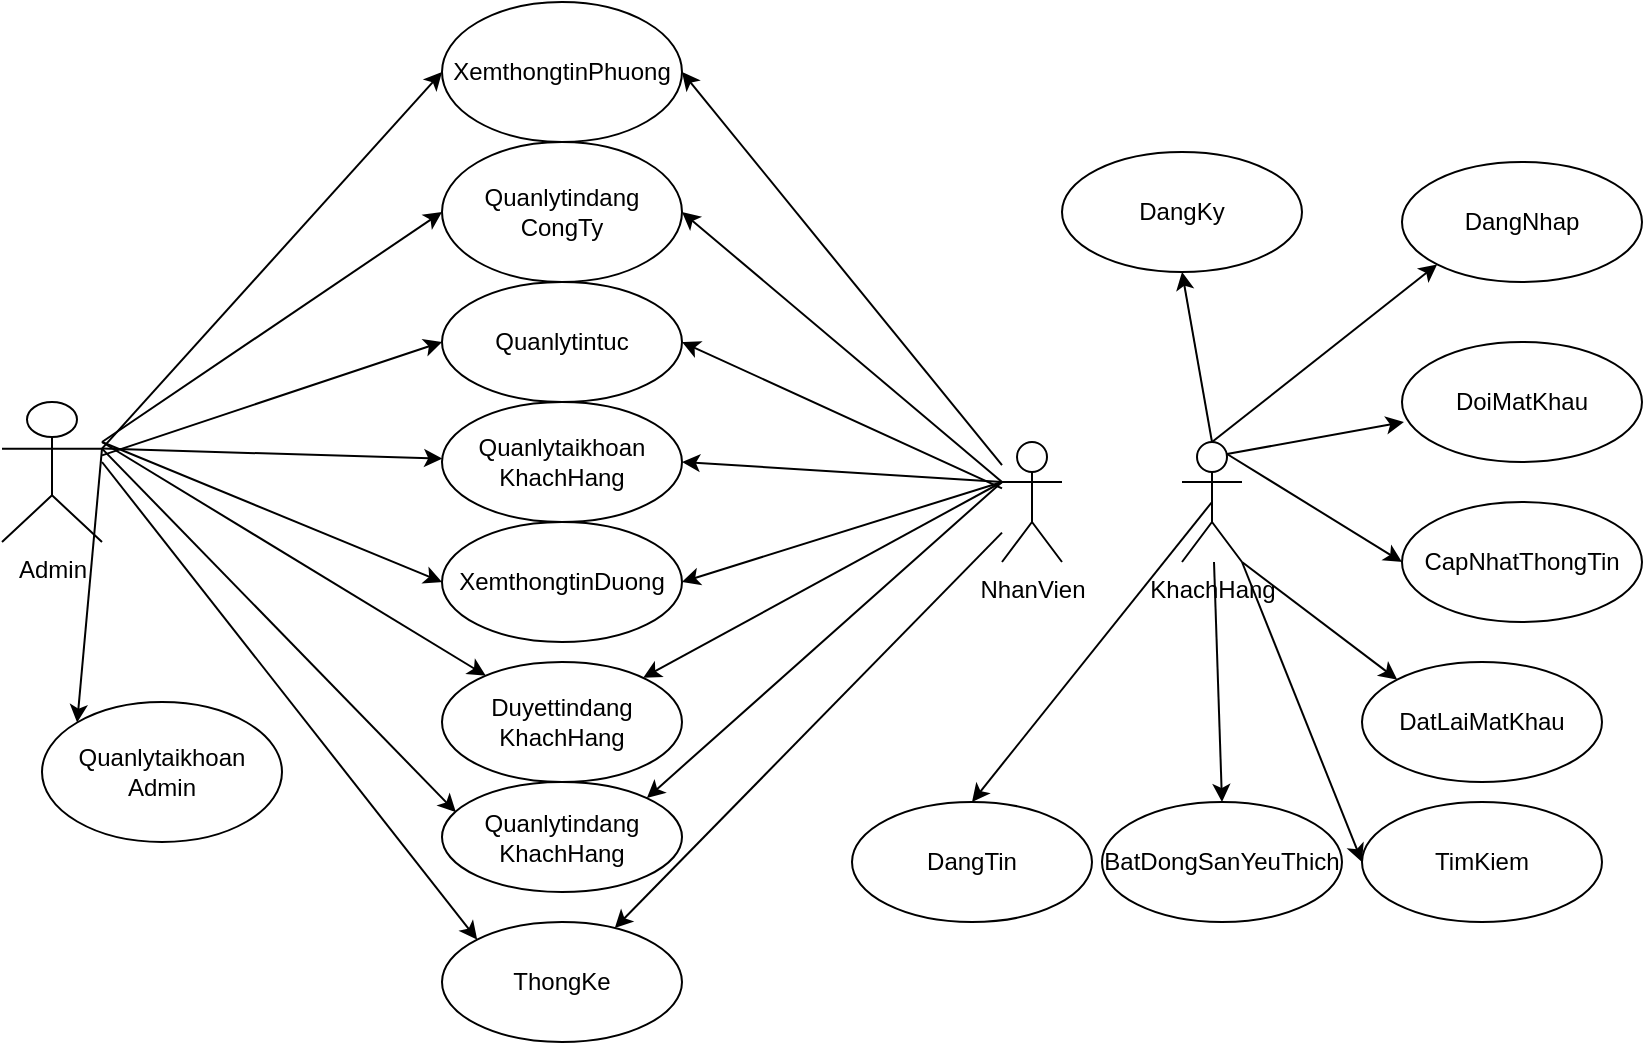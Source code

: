 <mxfile version="13.4.2" type="device" pages="15"><diagram id="dstYRbSLIdsFDXGHAWJA" name="Page-1"><mxGraphModel dx="1108" dy="482" grid="1" gridSize="10" guides="1" tooltips="1" connect="1" arrows="1" fold="1" page="1" pageScale="1" pageWidth="1169" pageHeight="1654" math="0" shadow="0"><root><mxCell id="0"/><mxCell id="1" parent="0"/><mxCell id="c1Q3bVzBIgErQxmysYeo-1" value="Admin" style="shape=umlActor;verticalLabelPosition=bottom;verticalAlign=top;html=1;outlineConnect=0;" parent="1" vertex="1"><mxGeometry x="40" y="250" width="50" height="70" as="geometry"/></mxCell><mxCell id="c1Q3bVzBIgErQxmysYeo-6" value="NhanVien" style="shape=umlActor;verticalLabelPosition=bottom;verticalAlign=top;html=1;outlineConnect=0;" parent="1" vertex="1"><mxGeometry x="540" y="270" width="30" height="60" as="geometry"/></mxCell><mxCell id="c1Q3bVzBIgErQxmysYeo-7" value="XemthongtinPhuong" style="ellipse;whiteSpace=wrap;html=1;" parent="1" vertex="1"><mxGeometry x="260" y="50" width="120" height="70" as="geometry"/></mxCell><mxCell id="c1Q3bVzBIgErQxmysYeo-10" value="XemthongtinDuong" style="ellipse;whiteSpace=wrap;html=1;" parent="1" vertex="1"><mxGeometry x="260" y="310" width="120" height="60" as="geometry"/></mxCell><mxCell id="c1Q3bVzBIgErQxmysYeo-12" value="Quanlytaikhoan&lt;br&gt;Admin" style="ellipse;whiteSpace=wrap;html=1;" parent="1" vertex="1"><mxGeometry x="60" y="400" width="120" height="70" as="geometry"/></mxCell><mxCell id="c1Q3bVzBIgErQxmysYeo-13" value="Quanlytindang&lt;br&gt;CongTy" style="ellipse;whiteSpace=wrap;html=1;" parent="1" vertex="1"><mxGeometry x="260" y="120" width="120" height="70" as="geometry"/></mxCell><mxCell id="c1Q3bVzBIgErQxmysYeo-14" value="Quanlytindang&lt;br&gt;KhachHang" style="ellipse;whiteSpace=wrap;html=1;" parent="1" vertex="1"><mxGeometry x="260" y="440" width="120" height="55" as="geometry"/></mxCell><mxCell id="c1Q3bVzBIgErQxmysYeo-15" value="Quanlytintuc" style="ellipse;whiteSpace=wrap;html=1;" parent="1" vertex="1"><mxGeometry x="260" y="190" width="120" height="60" as="geometry"/></mxCell><mxCell id="c1Q3bVzBIgErQxmysYeo-16" value="ThongKe" style="ellipse;whiteSpace=wrap;html=1;" parent="1" vertex="1"><mxGeometry x="260" y="510" width="120" height="60" as="geometry"/></mxCell><mxCell id="c1Q3bVzBIgErQxmysYeo-17" value="Duyettindang&lt;br&gt;KhachHang" style="ellipse;whiteSpace=wrap;html=1;" parent="1" vertex="1"><mxGeometry x="260" y="380" width="120" height="60" as="geometry"/></mxCell><mxCell id="c1Q3bVzBIgErQxmysYeo-18" value="" style="endArrow=classic;html=1;entryX=0.058;entryY=0.275;entryDx=0;entryDy=0;entryPerimeter=0;exitX=1;exitY=0.333;exitDx=0;exitDy=0;exitPerimeter=0;" parent="1" source="c1Q3bVzBIgErQxmysYeo-1" target="c1Q3bVzBIgErQxmysYeo-14" edge="1"><mxGeometry width="50" height="50" relative="1" as="geometry"><mxPoint x="80" y="320" as="sourcePoint"/><mxPoint x="130" y="270" as="targetPoint"/></mxGeometry></mxCell><mxCell id="c1Q3bVzBIgErQxmysYeo-19" value="" style="endArrow=classic;html=1;exitX=1;exitY=0.333;exitDx=0;exitDy=0;exitPerimeter=0;entryX=0;entryY=0.5;entryDx=0;entryDy=0;" parent="1" source="c1Q3bVzBIgErQxmysYeo-1" target="c1Q3bVzBIgErQxmysYeo-7" edge="1"><mxGeometry width="50" height="50" relative="1" as="geometry"><mxPoint x="130" y="260" as="sourcePoint"/><mxPoint x="180" y="210" as="targetPoint"/></mxGeometry></mxCell><mxCell id="c1Q3bVzBIgErQxmysYeo-20" value="" style="endArrow=classic;html=1;exitX=1;exitY=0.333;exitDx=0;exitDy=0;exitPerimeter=0;entryX=0;entryY=0;entryDx=0;entryDy=0;" parent="1" source="c1Q3bVzBIgErQxmysYeo-1" target="c1Q3bVzBIgErQxmysYeo-12" edge="1"><mxGeometry width="50" height="50" relative="1" as="geometry"><mxPoint x="120" y="400" as="sourcePoint"/><mxPoint x="170" y="350" as="targetPoint"/></mxGeometry></mxCell><mxCell id="c1Q3bVzBIgErQxmysYeo-21" value="" style="endArrow=classic;html=1;entryX=0;entryY=0.5;entryDx=0;entryDy=0;" parent="1" source="c1Q3bVzBIgErQxmysYeo-1" target="c1Q3bVzBIgErQxmysYeo-15" edge="1"><mxGeometry width="50" height="50" relative="1" as="geometry"><mxPoint x="170" y="260" as="sourcePoint"/><mxPoint x="220" y="210" as="targetPoint"/></mxGeometry></mxCell><mxCell id="c1Q3bVzBIgErQxmysYeo-22" value="" style="endArrow=classic;html=1;entryX=0;entryY=0.5;entryDx=0;entryDy=0;" parent="1" target="c1Q3bVzBIgErQxmysYeo-13" edge="1"><mxGeometry width="50" height="50" relative="1" as="geometry"><mxPoint x="90" y="270" as="sourcePoint"/><mxPoint x="320" y="150" as="targetPoint"/></mxGeometry></mxCell><mxCell id="c1Q3bVzBIgErQxmysYeo-24" value="" style="endArrow=classic;html=1;entryX=0;entryY=0;entryDx=0;entryDy=0;" parent="1" target="c1Q3bVzBIgErQxmysYeo-16" edge="1"><mxGeometry width="50" height="50" relative="1" as="geometry"><mxPoint x="90" y="280" as="sourcePoint"/><mxPoint x="180" y="340" as="targetPoint"/></mxGeometry></mxCell><mxCell id="c1Q3bVzBIgErQxmysYeo-25" value="" style="endArrow=classic;html=1;" parent="1" target="c1Q3bVzBIgErQxmysYeo-17" edge="1"><mxGeometry width="50" height="50" relative="1" as="geometry"><mxPoint x="90" y="270" as="sourcePoint"/><mxPoint x="220" y="340" as="targetPoint"/></mxGeometry></mxCell><mxCell id="c1Q3bVzBIgErQxmysYeo-11" value="Quanlytaikhoan&lt;br&gt;KhachHang" style="ellipse;whiteSpace=wrap;html=1;" parent="1" vertex="1"><mxGeometry x="260" y="250" width="120" height="60" as="geometry"/></mxCell><mxCell id="c1Q3bVzBIgErQxmysYeo-28" value="" style="endArrow=classic;html=1;exitX=1;exitY=0.333;exitDx=0;exitDy=0;exitPerimeter=0;" parent="1" source="c1Q3bVzBIgErQxmysYeo-1" target="c1Q3bVzBIgErQxmysYeo-11" edge="1"><mxGeometry width="50" height="50" relative="1" as="geometry"><mxPoint x="190" y="320" as="sourcePoint"/><mxPoint x="240" y="270" as="targetPoint"/></mxGeometry></mxCell><mxCell id="c1Q3bVzBIgErQxmysYeo-29" value="" style="endArrow=classic;html=1;entryX=0;entryY=0.5;entryDx=0;entryDy=0;" parent="1" target="c1Q3bVzBIgErQxmysYeo-10" edge="1"><mxGeometry width="50" height="50" relative="1" as="geometry"><mxPoint x="90" y="270" as="sourcePoint"/><mxPoint x="280" y="290" as="targetPoint"/></mxGeometry></mxCell><mxCell id="c1Q3bVzBIgErQxmysYeo-30" value="" style="endArrow=classic;html=1;entryX=1;entryY=0.5;entryDx=0;entryDy=0;exitX=0;exitY=0.333;exitDx=0;exitDy=0;exitPerimeter=0;" parent="1" source="c1Q3bVzBIgErQxmysYeo-6" target="c1Q3bVzBIgErQxmysYeo-13" edge="1"><mxGeometry width="50" height="50" relative="1" as="geometry"><mxPoint x="460" y="310" as="sourcePoint"/><mxPoint x="510" y="260" as="targetPoint"/></mxGeometry></mxCell><mxCell id="c1Q3bVzBIgErQxmysYeo-31" value="" style="endArrow=classic;html=1;entryX=1;entryY=0.5;entryDx=0;entryDy=0;" parent="1" source="c1Q3bVzBIgErQxmysYeo-6" target="c1Q3bVzBIgErQxmysYeo-7" edge="1"><mxGeometry width="50" height="50" relative="1" as="geometry"><mxPoint x="480" y="230" as="sourcePoint"/><mxPoint x="530" y="180" as="targetPoint"/></mxGeometry></mxCell><mxCell id="c1Q3bVzBIgErQxmysYeo-32" value="" style="endArrow=classic;html=1;entryX=1;entryY=0.5;entryDx=0;entryDy=0;" parent="1" source="c1Q3bVzBIgErQxmysYeo-6" target="c1Q3bVzBIgErQxmysYeo-15" edge="1"><mxGeometry width="50" height="50" relative="1" as="geometry"><mxPoint x="470" y="420" as="sourcePoint"/><mxPoint x="520" y="370" as="targetPoint"/></mxGeometry></mxCell><mxCell id="c1Q3bVzBIgErQxmysYeo-33" value="" style="endArrow=classic;html=1;entryX=1;entryY=0.5;entryDx=0;entryDy=0;exitX=0;exitY=0.333;exitDx=0;exitDy=0;exitPerimeter=0;" parent="1" source="c1Q3bVzBIgErQxmysYeo-6" target="c1Q3bVzBIgErQxmysYeo-11" edge="1"><mxGeometry width="50" height="50" relative="1" as="geometry"><mxPoint x="460" y="500" as="sourcePoint"/><mxPoint x="510" y="450" as="targetPoint"/></mxGeometry></mxCell><mxCell id="c1Q3bVzBIgErQxmysYeo-34" value="" style="endArrow=classic;html=1;entryX=1;entryY=0.5;entryDx=0;entryDy=0;exitX=0;exitY=0.333;exitDx=0;exitDy=0;exitPerimeter=0;" parent="1" source="c1Q3bVzBIgErQxmysYeo-6" target="c1Q3bVzBIgErQxmysYeo-10" edge="1"><mxGeometry width="50" height="50" relative="1" as="geometry"><mxPoint x="420" y="370" as="sourcePoint"/><mxPoint x="470" y="320" as="targetPoint"/></mxGeometry></mxCell><mxCell id="c1Q3bVzBIgErQxmysYeo-35" value="" style="endArrow=classic;html=1;" parent="1" target="c1Q3bVzBIgErQxmysYeo-17" edge="1"><mxGeometry width="50" height="50" relative="1" as="geometry"><mxPoint x="540" y="290" as="sourcePoint"/><mxPoint x="510" y="370" as="targetPoint"/></mxGeometry></mxCell><mxCell id="c1Q3bVzBIgErQxmysYeo-36" value="" style="endArrow=classic;html=1;entryX=1;entryY=0;entryDx=0;entryDy=0;exitX=0;exitY=0.333;exitDx=0;exitDy=0;exitPerimeter=0;" parent="1" source="c1Q3bVzBIgErQxmysYeo-6" target="c1Q3bVzBIgErQxmysYeo-14" edge="1"><mxGeometry width="50" height="50" relative="1" as="geometry"><mxPoint x="470" y="430" as="sourcePoint"/><mxPoint x="520" y="380" as="targetPoint"/></mxGeometry></mxCell><mxCell id="c1Q3bVzBIgErQxmysYeo-37" value="" style="endArrow=classic;html=1;" parent="1" source="c1Q3bVzBIgErQxmysYeo-6" target="c1Q3bVzBIgErQxmysYeo-16" edge="1"><mxGeometry width="50" height="50" relative="1" as="geometry"><mxPoint x="610" y="510" as="sourcePoint"/><mxPoint x="660" y="460" as="targetPoint"/></mxGeometry></mxCell><mxCell id="c1Q3bVzBIgErQxmysYeo-38" value="KhachHang" style="shape=umlActor;verticalLabelPosition=bottom;verticalAlign=top;html=1;outlineConnect=0;" parent="1" vertex="1"><mxGeometry x="630" y="270" width="30" height="60" as="geometry"/></mxCell><mxCell id="c1Q3bVzBIgErQxmysYeo-39" value="DangKy" style="ellipse;whiteSpace=wrap;html=1;" parent="1" vertex="1"><mxGeometry x="570" y="125" width="120" height="60" as="geometry"/></mxCell><mxCell id="c1Q3bVzBIgErQxmysYeo-40" value="DangNhap" style="ellipse;whiteSpace=wrap;html=1;" parent="1" vertex="1"><mxGeometry x="740" y="130" width="120" height="60" as="geometry"/></mxCell><mxCell id="c1Q3bVzBIgErQxmysYeo-41" value="DatLaiMatKhau" style="ellipse;whiteSpace=wrap;html=1;" parent="1" vertex="1"><mxGeometry x="720" y="380" width="120" height="60" as="geometry"/></mxCell><mxCell id="c1Q3bVzBIgErQxmysYeo-42" value="DoiMatKhau" style="ellipse;whiteSpace=wrap;html=1;" parent="1" vertex="1"><mxGeometry x="740" y="220" width="120" height="60" as="geometry"/></mxCell><mxCell id="c1Q3bVzBIgErQxmysYeo-43" value="CapNhatThongTin" style="ellipse;whiteSpace=wrap;html=1;" parent="1" vertex="1"><mxGeometry x="740" y="300" width="120" height="60" as="geometry"/></mxCell><mxCell id="c1Q3bVzBIgErQxmysYeo-44" value="DangTin" style="ellipse;whiteSpace=wrap;html=1;" parent="1" vertex="1"><mxGeometry x="465" y="450" width="120" height="60" as="geometry"/></mxCell><mxCell id="c1Q3bVzBIgErQxmysYeo-45" value="TimKiem" style="ellipse;whiteSpace=wrap;html=1;" parent="1" vertex="1"><mxGeometry x="720" y="450" width="120" height="60" as="geometry"/></mxCell><mxCell id="c1Q3bVzBIgErQxmysYeo-46" value="BatDongSanYeuThich" style="ellipse;whiteSpace=wrap;html=1;" parent="1" vertex="1"><mxGeometry x="590" y="450" width="120" height="60" as="geometry"/></mxCell><mxCell id="c1Q3bVzBIgErQxmysYeo-47" value="" style="endArrow=classic;html=1;entryX=0.5;entryY=1;entryDx=0;entryDy=0;exitX=0.5;exitY=0;exitDx=0;exitDy=0;exitPerimeter=0;" parent="1" source="c1Q3bVzBIgErQxmysYeo-38" target="c1Q3bVzBIgErQxmysYeo-39" edge="1"><mxGeometry width="50" height="50" relative="1" as="geometry"><mxPoint x="670" y="260" as="sourcePoint"/><mxPoint x="720" y="210" as="targetPoint"/></mxGeometry></mxCell><mxCell id="c1Q3bVzBIgErQxmysYeo-48" value="" style="endArrow=classic;html=1;entryX=0;entryY=1;entryDx=0;entryDy=0;exitX=0.5;exitY=0;exitDx=0;exitDy=0;exitPerimeter=0;" parent="1" source="c1Q3bVzBIgErQxmysYeo-38" target="c1Q3bVzBIgErQxmysYeo-40" edge="1"><mxGeometry width="50" height="50" relative="1" as="geometry"><mxPoint x="690" y="240" as="sourcePoint"/><mxPoint x="740" y="190" as="targetPoint"/></mxGeometry></mxCell><mxCell id="c1Q3bVzBIgErQxmysYeo-49" value="" style="endArrow=classic;html=1;entryX=0.008;entryY=0.667;entryDx=0;entryDy=0;entryPerimeter=0;exitX=0.75;exitY=0.1;exitDx=0;exitDy=0;exitPerimeter=0;" parent="1" source="c1Q3bVzBIgErQxmysYeo-38" target="c1Q3bVzBIgErQxmysYeo-42" edge="1"><mxGeometry width="50" height="50" relative="1" as="geometry"><mxPoint x="690" y="330" as="sourcePoint"/><mxPoint x="740" y="280" as="targetPoint"/></mxGeometry></mxCell><mxCell id="c1Q3bVzBIgErQxmysYeo-50" value="" style="endArrow=classic;html=1;entryX=0;entryY=0.5;entryDx=0;entryDy=0;exitX=0.75;exitY=0.1;exitDx=0;exitDy=0;exitPerimeter=0;" parent="1" source="c1Q3bVzBIgErQxmysYeo-38" target="c1Q3bVzBIgErQxmysYeo-43" edge="1"><mxGeometry width="50" height="50" relative="1" as="geometry"><mxPoint x="690" y="350" as="sourcePoint"/><mxPoint x="740" y="300" as="targetPoint"/></mxGeometry></mxCell><mxCell id="c1Q3bVzBIgErQxmysYeo-51" value="" style="endArrow=classic;html=1;exitX=1;exitY=1;exitDx=0;exitDy=0;exitPerimeter=0;entryX=0;entryY=0;entryDx=0;entryDy=0;" parent="1" source="c1Q3bVzBIgErQxmysYeo-38" target="c1Q3bVzBIgErQxmysYeo-41" edge="1"><mxGeometry width="50" height="50" relative="1" as="geometry"><mxPoint x="680" y="410" as="sourcePoint"/><mxPoint x="730" y="360" as="targetPoint"/></mxGeometry></mxCell><mxCell id="c1Q3bVzBIgErQxmysYeo-52" value="" style="endArrow=classic;html=1;entryX=0;entryY=0.5;entryDx=0;entryDy=0;exitX=1;exitY=1;exitDx=0;exitDy=0;exitPerimeter=0;" parent="1" source="c1Q3bVzBIgErQxmysYeo-38" target="c1Q3bVzBIgErQxmysYeo-45" edge="1"><mxGeometry width="50" height="50" relative="1" as="geometry"><mxPoint x="630" y="440" as="sourcePoint"/><mxPoint x="680" y="390" as="targetPoint"/></mxGeometry></mxCell><mxCell id="c1Q3bVzBIgErQxmysYeo-53" value="" style="endArrow=classic;html=1;entryX=0.5;entryY=0;entryDx=0;entryDy=0;" parent="1" source="c1Q3bVzBIgErQxmysYeo-38" target="c1Q3bVzBIgErQxmysYeo-46" edge="1"><mxGeometry width="50" height="50" relative="1" as="geometry"><mxPoint x="550" y="440" as="sourcePoint"/><mxPoint x="600" y="390" as="targetPoint"/></mxGeometry></mxCell><mxCell id="c1Q3bVzBIgErQxmysYeo-54" value="" style="endArrow=classic;html=1;entryX=0.5;entryY=0;entryDx=0;entryDy=0;exitX=0.5;exitY=0.5;exitDx=0;exitDy=0;exitPerimeter=0;" parent="1" source="c1Q3bVzBIgErQxmysYeo-38" target="c1Q3bVzBIgErQxmysYeo-44" edge="1"><mxGeometry width="50" height="50" relative="1" as="geometry"><mxPoint x="560" y="420" as="sourcePoint"/><mxPoint x="610" y="370" as="targetPoint"/></mxGeometry></mxCell></root></mxGraphModel></diagram><diagram id="16p1q49N7uZTd_p3w6LF" name="timkiemuser"><mxGraphModel dx="1108" dy="482" grid="1" gridSize="10" guides="1" tooltips="1" connect="1" arrows="1" fold="1" page="1" pageScale="1" pageWidth="1169" pageHeight="1654" math="0" shadow="0"><root><mxCell id="EBpUDFesh_oSM84PvK9w-0"/><mxCell id="EBpUDFesh_oSM84PvK9w-1" parent="EBpUDFesh_oSM84PvK9w-0"/><mxCell id="T-j8c_892ktqvpk54CnM-0" value="KhachHang" style="shape=umlActor;verticalLabelPosition=bottom;verticalAlign=top;html=1;outlineConnect=0;" vertex="1" parent="EBpUDFesh_oSM84PvK9w-1"><mxGeometry x="40" y="160" width="30" height="60" as="geometry"/></mxCell><mxCell id="T-j8c_892ktqvpk54CnM-1" value="TimKiem" style="ellipse;whiteSpace=wrap;html=1;" vertex="1" parent="EBpUDFesh_oSM84PvK9w-1"><mxGeometry x="120" y="160" width="120" height="80" as="geometry"/></mxCell><mxCell id="T-j8c_892ktqvpk54CnM-2" value="ChonvaNhap&lt;br&gt;ThongTin&lt;br&gt;Cantim" style="ellipse;whiteSpace=wrap;html=1;" vertex="1" parent="EBpUDFesh_oSM84PvK9w-1"><mxGeometry x="280" y="160" width="120" height="80" as="geometry"/></mxCell><mxCell id="T-j8c_892ktqvpk54CnM-3" value="TimKiem" style="ellipse;whiteSpace=wrap;html=1;" vertex="1" parent="EBpUDFesh_oSM84PvK9w-1"><mxGeometry x="450" y="70" width="120" height="80" as="geometry"/></mxCell><mxCell id="T-j8c_892ktqvpk54CnM-4" value="HuyBo" style="ellipse;whiteSpace=wrap;html=1;" vertex="1" parent="EBpUDFesh_oSM84PvK9w-1"><mxGeometry x="440" y="220" width="120" height="80" as="geometry"/></mxCell><mxCell id="T-j8c_892ktqvpk54CnM-5" value="" style="endArrow=classic;html=1;entryX=0;entryY=0.5;entryDx=0;entryDy=0;" edge="1" parent="EBpUDFesh_oSM84PvK9w-1" source="T-j8c_892ktqvpk54CnM-0" target="T-j8c_892ktqvpk54CnM-1"><mxGeometry width="50" height="50" relative="1" as="geometry"><mxPoint x="70" y="230" as="sourcePoint"/><mxPoint x="120" y="180" as="targetPoint"/></mxGeometry></mxCell><mxCell id="T-j8c_892ktqvpk54CnM-6" value="" style="endArrow=classic;html=1;exitX=1;exitY=0.5;exitDx=0;exitDy=0;entryX=0;entryY=0.5;entryDx=0;entryDy=0;" edge="1" parent="EBpUDFesh_oSM84PvK9w-1" source="T-j8c_892ktqvpk54CnM-1" target="T-j8c_892ktqvpk54CnM-2"><mxGeometry width="50" height="50" relative="1" as="geometry"><mxPoint x="260" y="280" as="sourcePoint"/><mxPoint x="310" y="230" as="targetPoint"/></mxGeometry></mxCell><mxCell id="T-j8c_892ktqvpk54CnM-12" value="" style="endArrow=block;dashed=1;endFill=0;endSize=12;html=1;entryX=1;entryY=0.325;entryDx=0;entryDy=0;entryPerimeter=0;exitX=0.083;exitY=0.788;exitDx=0;exitDy=0;exitPerimeter=0;" edge="1" parent="EBpUDFesh_oSM84PvK9w-1" source="T-j8c_892ktqvpk54CnM-3" target="T-j8c_892ktqvpk54CnM-2"><mxGeometry width="160" relative="1" as="geometry"><mxPoint x="350" y="170" as="sourcePoint"/><mxPoint x="510" y="170" as="targetPoint"/></mxGeometry></mxCell><mxCell id="T-j8c_892ktqvpk54CnM-13" value="" style="endArrow=block;dashed=1;endFill=0;endSize=12;html=1;entryX=0.95;entryY=0.713;entryDx=0;entryDy=0;entryPerimeter=0;exitX=0.05;exitY=0.313;exitDx=0;exitDy=0;exitPerimeter=0;" edge="1" parent="EBpUDFesh_oSM84PvK9w-1" source="T-j8c_892ktqvpk54CnM-4" target="T-j8c_892ktqvpk54CnM-2"><mxGeometry width="160" relative="1" as="geometry"><mxPoint x="320" y="280" as="sourcePoint"/><mxPoint x="480" y="280" as="targetPoint"/></mxGeometry></mxCell><mxCell id="T-j8c_892ktqvpk54CnM-14" value="Extend" style="text;html=1;strokeColor=none;fillColor=none;align=center;verticalAlign=middle;whiteSpace=wrap;rounded=0;" vertex="1" parent="EBpUDFesh_oSM84PvK9w-1"><mxGeometry x="400" y="140" width="40" height="20" as="geometry"/></mxCell><mxCell id="T-j8c_892ktqvpk54CnM-15" value="Extend" style="text;html=1;strokeColor=none;fillColor=none;align=center;verticalAlign=middle;whiteSpace=wrap;rounded=0;" vertex="1" parent="EBpUDFesh_oSM84PvK9w-1"><mxGeometry x="420" y="210" width="40" height="20" as="geometry"/></mxCell></root></mxGraphModel></diagram><diagram id="P1csNMnieR1dO202SjYT" name="doimatkhau"><mxGraphModel dx="1108" dy="482" grid="1" gridSize="10" guides="1" tooltips="1" connect="1" arrows="1" fold="1" page="1" pageScale="1" pageWidth="1169" pageHeight="1654" math="0" shadow="0"><root><mxCell id="eJI8ZIEK2-4ecrni6e3--0"/><mxCell id="eJI8ZIEK2-4ecrni6e3--1" parent="eJI8ZIEK2-4ecrni6e3--0"/><mxCell id="eJI8ZIEK2-4ecrni6e3--2" value="KhachHang" style="shape=umlActor;verticalLabelPosition=bottom;verticalAlign=top;html=1;outlineConnect=0;" vertex="1" parent="eJI8ZIEK2-4ecrni6e3--1"><mxGeometry x="40" y="160" width="30" height="60" as="geometry"/></mxCell><mxCell id="eJI8ZIEK2-4ecrni6e3--3" value="DangNhap" style="ellipse;whiteSpace=wrap;html=1;" vertex="1" parent="eJI8ZIEK2-4ecrni6e3--1"><mxGeometry x="100" y="160" width="120" height="80" as="geometry"/></mxCell><mxCell id="eJI8ZIEK2-4ecrni6e3--4" value="DoiMatKhau" style="ellipse;whiteSpace=wrap;html=1;" vertex="1" parent="eJI8ZIEK2-4ecrni6e3--1"><mxGeometry x="280" y="160" width="120" height="80" as="geometry"/></mxCell><mxCell id="eJI8ZIEK2-4ecrni6e3--5" value="MatKhauCu" style="ellipse;whiteSpace=wrap;html=1;" vertex="1" parent="eJI8ZIEK2-4ecrni6e3--1"><mxGeometry x="490" y="60" width="120" height="80" as="geometry"/></mxCell><mxCell id="eJI8ZIEK2-4ecrni6e3--6" value="MatKhauMoi" style="ellipse;whiteSpace=wrap;html=1;" vertex="1" parent="eJI8ZIEK2-4ecrni6e3--1"><mxGeometry x="480" y="170" width="120" height="80" as="geometry"/></mxCell><mxCell id="eJI8ZIEK2-4ecrni6e3--7" value="" style="endArrow=classic;html=1;entryX=0;entryY=0.5;entryDx=0;entryDy=0;" edge="1" parent="eJI8ZIEK2-4ecrni6e3--1" source="eJI8ZIEK2-4ecrni6e3--2" target="eJI8ZIEK2-4ecrni6e3--3"><mxGeometry width="50" height="50" relative="1" as="geometry"><mxPoint x="70" y="230" as="sourcePoint"/><mxPoint x="120" y="180" as="targetPoint"/></mxGeometry></mxCell><mxCell id="eJI8ZIEK2-4ecrni6e3--8" value="" style="endArrow=classic;html=1;exitX=1;exitY=0.5;exitDx=0;exitDy=0;entryX=0;entryY=0.5;entryDx=0;entryDy=0;" edge="1" parent="eJI8ZIEK2-4ecrni6e3--1" source="eJI8ZIEK2-4ecrni6e3--3" target="eJI8ZIEK2-4ecrni6e3--4"><mxGeometry width="50" height="50" relative="1" as="geometry"><mxPoint x="260" y="280" as="sourcePoint"/><mxPoint x="310" y="230" as="targetPoint"/></mxGeometry></mxCell><mxCell id="YoXdG0vwdIoeU7xaoETW-2" value="XacNhanMatKhauMoi" style="ellipse;whiteSpace=wrap;html=1;" vertex="1" parent="eJI8ZIEK2-4ecrni6e3--1"><mxGeometry x="480" y="270" width="120" height="80" as="geometry"/></mxCell><mxCell id="YoXdG0vwdIoeU7xaoETW-3" value="" style="endArrow=classic;html=1;entryX=0.058;entryY=0.8;entryDx=0;entryDy=0;entryPerimeter=0;" edge="1" parent="eJI8ZIEK2-4ecrni6e3--1" source="eJI8ZIEK2-4ecrni6e3--4" target="eJI8ZIEK2-4ecrni6e3--5"><mxGeometry width="50" height="50" relative="1" as="geometry"><mxPoint x="410" y="200" as="sourcePoint"/><mxPoint x="460" y="150" as="targetPoint"/></mxGeometry></mxCell><mxCell id="YoXdG0vwdIoeU7xaoETW-4" value="" style="endArrow=classic;html=1;exitX=1;exitY=0.5;exitDx=0;exitDy=0;entryX=0;entryY=0.5;entryDx=0;entryDy=0;" edge="1" parent="eJI8ZIEK2-4ecrni6e3--1" source="eJI8ZIEK2-4ecrni6e3--4" target="eJI8ZIEK2-4ecrni6e3--6"><mxGeometry width="50" height="50" relative="1" as="geometry"><mxPoint x="430" y="235" as="sourcePoint"/><mxPoint x="480" y="185" as="targetPoint"/></mxGeometry></mxCell><mxCell id="YoXdG0vwdIoeU7xaoETW-5" value="" style="endArrow=classic;html=1;exitX=1;exitY=1;exitDx=0;exitDy=0;entryX=-0.025;entryY=0.363;entryDx=0;entryDy=0;entryPerimeter=0;" edge="1" parent="eJI8ZIEK2-4ecrni6e3--1" source="eJI8ZIEK2-4ecrni6e3--4" target="YoXdG0vwdIoeU7xaoETW-2"><mxGeometry width="50" height="50" relative="1" as="geometry"><mxPoint x="450" y="290" as="sourcePoint"/><mxPoint x="500" y="240" as="targetPoint"/></mxGeometry></mxCell><mxCell id="YoXdG0vwdIoeU7xaoETW-6" value="include" style="text;html=1;strokeColor=none;fillColor=none;align=center;verticalAlign=middle;whiteSpace=wrap;rounded=0;" vertex="1" parent="eJI8ZIEK2-4ecrni6e3--1"><mxGeometry x="230" y="170" width="40" height="20" as="geometry"/></mxCell><mxCell id="YoXdG0vwdIoeU7xaoETW-7" value="&lt;span style=&quot;color: rgb(0, 0, 0); font-family: helvetica; font-size: 12px; font-style: normal; font-weight: 400; letter-spacing: normal; text-align: center; text-indent: 0px; text-transform: none; word-spacing: 0px; background-color: rgb(248, 249, 250); display: inline; float: none;&quot;&gt;include&lt;/span&gt;" style="text;whiteSpace=wrap;html=1;" vertex="1" parent="eJI8ZIEK2-4ecrni6e3--1"><mxGeometry x="400" y="120" width="60" height="30" as="geometry"/></mxCell><mxCell id="YoXdG0vwdIoeU7xaoETW-8" value="&lt;span style=&quot;color: rgb(0, 0, 0); font-family: helvetica; font-size: 12px; font-style: normal; font-weight: 400; letter-spacing: normal; text-align: center; text-indent: 0px; text-transform: none; word-spacing: 0px; background-color: rgb(248, 249, 250); display: inline; float: none;&quot;&gt;include&lt;/span&gt;" style="text;whiteSpace=wrap;html=1;" vertex="1" parent="eJI8ZIEK2-4ecrni6e3--1"><mxGeometry x="420" y="175" width="60" height="30" as="geometry"/></mxCell><mxCell id="YoXdG0vwdIoeU7xaoETW-9" value="&lt;span style=&quot;color: rgb(0, 0, 0); font-family: helvetica; font-size: 12px; font-style: normal; font-weight: 400; letter-spacing: normal; text-align: center; text-indent: 0px; text-transform: none; word-spacing: 0px; background-color: rgb(248, 249, 250); display: inline; float: none;&quot;&gt;include&lt;/span&gt;" style="text;whiteSpace=wrap;html=1;" vertex="1" parent="eJI8ZIEK2-4ecrni6e3--1"><mxGeometry x="420" y="260" width="60" height="30" as="geometry"/></mxCell></root></mxGraphModel></diagram><diagram id="vBV_AlofUJEEig5LdU9p" name="dangky"><mxGraphModel dx="1108" dy="482" grid="1" gridSize="10" guides="1" tooltips="1" connect="1" arrows="1" fold="1" page="1" pageScale="1" pageWidth="1169" pageHeight="1654" math="0" shadow="0"><root><mxCell id="ol96PhObLETSHskLv-QT-0"/><mxCell id="ol96PhObLETSHskLv-QT-1" parent="ol96PhObLETSHskLv-QT-0"/><mxCell id="ol96PhObLETSHskLv-QT-2" value="KhachHang" style="shape=umlActor;verticalLabelPosition=bottom;verticalAlign=top;html=1;outlineConnect=0;" vertex="1" parent="ol96PhObLETSHskLv-QT-1"><mxGeometry x="40" y="160" width="30" height="60" as="geometry"/></mxCell><mxCell id="ol96PhObLETSHskLv-QT-3" value="DangKyTaiKhoan" style="ellipse;whiteSpace=wrap;html=1;" vertex="1" parent="ol96PhObLETSHskLv-QT-1"><mxGeometry x="120" y="160" width="120" height="80" as="geometry"/></mxCell><mxCell id="ol96PhObLETSHskLv-QT-4" value="NhapThongTin" style="ellipse;whiteSpace=wrap;html=1;" vertex="1" parent="ol96PhObLETSHskLv-QT-1"><mxGeometry x="280" y="160" width="120" height="80" as="geometry"/></mxCell><mxCell id="ol96PhObLETSHskLv-QT-5" value="DangKy" style="ellipse;whiteSpace=wrap;html=1;" vertex="1" parent="ol96PhObLETSHskLv-QT-1"><mxGeometry x="450" y="70" width="120" height="80" as="geometry"/></mxCell><mxCell id="ol96PhObLETSHskLv-QT-6" value="Huy" style="ellipse;whiteSpace=wrap;html=1;" vertex="1" parent="ol96PhObLETSHskLv-QT-1"><mxGeometry x="440" y="220" width="120" height="80" as="geometry"/></mxCell><mxCell id="ol96PhObLETSHskLv-QT-7" value="" style="endArrow=classic;html=1;entryX=0;entryY=0.5;entryDx=0;entryDy=0;" edge="1" parent="ol96PhObLETSHskLv-QT-1" source="ol96PhObLETSHskLv-QT-2" target="ol96PhObLETSHskLv-QT-3"><mxGeometry width="50" height="50" relative="1" as="geometry"><mxPoint x="70" y="230" as="sourcePoint"/><mxPoint x="120" y="180" as="targetPoint"/></mxGeometry></mxCell><mxCell id="ol96PhObLETSHskLv-QT-8" value="" style="endArrow=classic;html=1;exitX=1;exitY=0.5;exitDx=0;exitDy=0;entryX=0;entryY=0.5;entryDx=0;entryDy=0;" edge="1" parent="ol96PhObLETSHskLv-QT-1" source="ol96PhObLETSHskLv-QT-3" target="ol96PhObLETSHskLv-QT-4"><mxGeometry width="50" height="50" relative="1" as="geometry"><mxPoint x="260" y="280" as="sourcePoint"/><mxPoint x="310" y="230" as="targetPoint"/></mxGeometry></mxCell><mxCell id="ol96PhObLETSHskLv-QT-9" value="" style="endArrow=block;dashed=1;endFill=0;endSize=12;html=1;entryX=1;entryY=0.325;entryDx=0;entryDy=0;entryPerimeter=0;exitX=0.083;exitY=0.788;exitDx=0;exitDy=0;exitPerimeter=0;" edge="1" parent="ol96PhObLETSHskLv-QT-1" source="ol96PhObLETSHskLv-QT-5" target="ol96PhObLETSHskLv-QT-4"><mxGeometry width="160" relative="1" as="geometry"><mxPoint x="350" y="170" as="sourcePoint"/><mxPoint x="510" y="170" as="targetPoint"/></mxGeometry></mxCell><mxCell id="ol96PhObLETSHskLv-QT-10" value="" style="endArrow=block;dashed=1;endFill=0;endSize=12;html=1;entryX=0.95;entryY=0.713;entryDx=0;entryDy=0;entryPerimeter=0;exitX=0.05;exitY=0.313;exitDx=0;exitDy=0;exitPerimeter=0;" edge="1" parent="ol96PhObLETSHskLv-QT-1" source="ol96PhObLETSHskLv-QT-6" target="ol96PhObLETSHskLv-QT-4"><mxGeometry width="160" relative="1" as="geometry"><mxPoint x="320" y="280" as="sourcePoint"/><mxPoint x="480" y="280" as="targetPoint"/></mxGeometry></mxCell><mxCell id="ol96PhObLETSHskLv-QT-11" value="Extend" style="text;html=1;strokeColor=none;fillColor=none;align=center;verticalAlign=middle;whiteSpace=wrap;rounded=0;" vertex="1" parent="ol96PhObLETSHskLv-QT-1"><mxGeometry x="400" y="140" width="40" height="20" as="geometry"/></mxCell><mxCell id="ol96PhObLETSHskLv-QT-12" value="Extend" style="text;html=1;strokeColor=none;fillColor=none;align=center;verticalAlign=middle;whiteSpace=wrap;rounded=0;" vertex="1" parent="ol96PhObLETSHskLv-QT-1"><mxGeometry x="420" y="210" width="40" height="20" as="geometry"/></mxCell></root></mxGraphModel></diagram><diagram id="OBIfEfSYiwPTFaa6CvHL" name="capnhatthongtin"><mxGraphModel dx="1108" dy="482" grid="1" gridSize="10" guides="1" tooltips="1" connect="1" arrows="1" fold="1" page="1" pageScale="1" pageWidth="1169" pageHeight="1654" math="0" shadow="0"><root><mxCell id="WJ_h9c43D4A9rbns1GGf-0"/><mxCell id="WJ_h9c43D4A9rbns1GGf-1" parent="WJ_h9c43D4A9rbns1GGf-0"/><mxCell id="WJ_h9c43D4A9rbns1GGf-2" value="KhachHang" style="shape=umlActor;verticalLabelPosition=bottom;verticalAlign=top;html=1;outlineConnect=0;" vertex="1" parent="WJ_h9c43D4A9rbns1GGf-1"><mxGeometry x="40" y="160" width="30" height="60" as="geometry"/></mxCell><mxCell id="WJ_h9c43D4A9rbns1GGf-3" value="Dangnhap" style="ellipse;whiteSpace=wrap;html=1;" vertex="1" parent="WJ_h9c43D4A9rbns1GGf-1"><mxGeometry x="100" y="160" width="120" height="80" as="geometry"/></mxCell><mxCell id="WJ_h9c43D4A9rbns1GGf-4" value="CapNhatThongTin" style="ellipse;whiteSpace=wrap;html=1;" vertex="1" parent="WJ_h9c43D4A9rbns1GGf-1"><mxGeometry x="280" y="160" width="120" height="80" as="geometry"/></mxCell><mxCell id="WJ_h9c43D4A9rbns1GGf-5" value="Ten" style="ellipse;whiteSpace=wrap;html=1;" vertex="1" parent="WJ_h9c43D4A9rbns1GGf-1"><mxGeometry x="450" y="70" width="120" height="80" as="geometry"/></mxCell><mxCell id="WJ_h9c43D4A9rbns1GGf-6" value="SoDienThoai" style="ellipse;whiteSpace=wrap;html=1;" vertex="1" parent="WJ_h9c43D4A9rbns1GGf-1"><mxGeometry x="480" y="160" width="120" height="80" as="geometry"/></mxCell><mxCell id="WJ_h9c43D4A9rbns1GGf-7" value="" style="endArrow=classic;html=1;entryX=0;entryY=0.5;entryDx=0;entryDy=0;" edge="1" parent="WJ_h9c43D4A9rbns1GGf-1" source="WJ_h9c43D4A9rbns1GGf-2" target="WJ_h9c43D4A9rbns1GGf-3"><mxGeometry width="50" height="50" relative="1" as="geometry"><mxPoint x="70" y="230" as="sourcePoint"/><mxPoint x="120" y="180" as="targetPoint"/></mxGeometry></mxCell><mxCell id="WJ_h9c43D4A9rbns1GGf-8" value="" style="endArrow=classic;html=1;exitX=1;exitY=0.5;exitDx=0;exitDy=0;entryX=0;entryY=0.5;entryDx=0;entryDy=0;" edge="1" parent="WJ_h9c43D4A9rbns1GGf-1" source="WJ_h9c43D4A9rbns1GGf-3" target="WJ_h9c43D4A9rbns1GGf-4"><mxGeometry width="50" height="50" relative="1" as="geometry"><mxPoint x="260" y="280" as="sourcePoint"/><mxPoint x="310" y="230" as="targetPoint"/></mxGeometry></mxCell><mxCell id="gYQZpL-rtCeIulBO5bbs-0" value="" style="endArrow=classic;html=1;exitX=1;exitY=0;exitDx=0;exitDy=0;entryX=0;entryY=1;entryDx=0;entryDy=0;" edge="1" parent="WJ_h9c43D4A9rbns1GGf-1" source="WJ_h9c43D4A9rbns1GGf-4" target="WJ_h9c43D4A9rbns1GGf-5"><mxGeometry width="50" height="50" relative="1" as="geometry"><mxPoint x="460" y="200" as="sourcePoint"/><mxPoint x="510" y="150" as="targetPoint"/></mxGeometry></mxCell><mxCell id="gYQZpL-rtCeIulBO5bbs-1" value="" style="endArrow=classic;html=1;exitX=1;exitY=0;exitDx=0;exitDy=0;" edge="1" parent="WJ_h9c43D4A9rbns1GGf-1"><mxGeometry width="50" height="50" relative="1" as="geometry"><mxPoint x="392.426" y="181.716" as="sourcePoint"/><mxPoint x="478" y="200" as="targetPoint"/></mxGeometry></mxCell><mxCell id="gYQZpL-rtCeIulBO5bbs-2" value="Email" style="ellipse;whiteSpace=wrap;html=1;" vertex="1" parent="WJ_h9c43D4A9rbns1GGf-1"><mxGeometry x="480" y="250" width="120" height="80" as="geometry"/></mxCell><mxCell id="gYQZpL-rtCeIulBO5bbs-3" value="" style="endArrow=classic;html=1;exitX=1;exitY=0.5;exitDx=0;exitDy=0;entryX=0;entryY=0.375;entryDx=0;entryDy=0;entryPerimeter=0;" edge="1" parent="WJ_h9c43D4A9rbns1GGf-1" source="WJ_h9c43D4A9rbns1GGf-4" target="gYQZpL-rtCeIulBO5bbs-2"><mxGeometry width="50" height="50" relative="1" as="geometry"><mxPoint x="410" y="290" as="sourcePoint"/><mxPoint x="460" y="240" as="targetPoint"/></mxGeometry></mxCell><mxCell id="gYQZpL-rtCeIulBO5bbs-5" value="iclude" style="text;html=1;strokeColor=none;fillColor=none;align=center;verticalAlign=middle;whiteSpace=wrap;rounded=0;" vertex="1" parent="WJ_h9c43D4A9rbns1GGf-1"><mxGeometry x="230" y="180" width="40" height="20" as="geometry"/></mxCell><mxCell id="gYQZpL-rtCeIulBO5bbs-8" value="iclude" style="text;html=1;strokeColor=none;fillColor=none;align=center;verticalAlign=middle;whiteSpace=wrap;rounded=0;" vertex="1" parent="WJ_h9c43D4A9rbns1GGf-1"><mxGeometry x="390" y="130" width="40" height="20" as="geometry"/></mxCell><mxCell id="gYQZpL-rtCeIulBO5bbs-9" value="iclude" style="text;html=1;strokeColor=none;fillColor=none;align=center;verticalAlign=middle;whiteSpace=wrap;rounded=0;" vertex="1" parent="WJ_h9c43D4A9rbns1GGf-1"><mxGeometry x="420" y="170" width="40" height="20" as="geometry"/></mxCell><mxCell id="gYQZpL-rtCeIulBO5bbs-12" value="iclude" style="text;html=1;strokeColor=none;fillColor=none;align=center;verticalAlign=middle;whiteSpace=wrap;rounded=0;" vertex="1" parent="WJ_h9c43D4A9rbns1GGf-1"><mxGeometry x="400" y="240" width="40" height="20" as="geometry"/></mxCell></root></mxGraphModel></diagram><diagram id="zAdgb0ix82-l1mhX8Ybr" name="quenmatkhau"><mxGraphModel dx="1108" dy="482" grid="1" gridSize="10" guides="1" tooltips="1" connect="1" arrows="1" fold="1" page="1" pageScale="1" pageWidth="1169" pageHeight="1654" math="0" shadow="0"><root><mxCell id="JBCDWhyy1FNykMXfhcMG-0"/><mxCell id="JBCDWhyy1FNykMXfhcMG-1" parent="JBCDWhyy1FNykMXfhcMG-0"/><mxCell id="JBCDWhyy1FNykMXfhcMG-2" value="KhachHang" style="shape=umlActor;verticalLabelPosition=bottom;verticalAlign=top;html=1;outlineConnect=0;" vertex="1" parent="JBCDWhyy1FNykMXfhcMG-1"><mxGeometry x="40" y="160" width="30" height="60" as="geometry"/></mxCell><mxCell id="JBCDWhyy1FNykMXfhcMG-3" value="QuenMatKhau" style="ellipse;whiteSpace=wrap;html=1;" vertex="1" parent="JBCDWhyy1FNykMXfhcMG-1"><mxGeometry x="120" y="160" width="120" height="80" as="geometry"/></mxCell><mxCell id="JBCDWhyy1FNykMXfhcMG-4" value="NhapDiaChi&lt;br&gt;Mail" style="ellipse;whiteSpace=wrap;html=1;" vertex="1" parent="JBCDWhyy1FNykMXfhcMG-1"><mxGeometry x="280" y="160" width="120" height="80" as="geometry"/></mxCell><mxCell id="JBCDWhyy1FNykMXfhcMG-5" value="ThucHien" style="ellipse;whiteSpace=wrap;html=1;" vertex="1" parent="JBCDWhyy1FNykMXfhcMG-1"><mxGeometry x="450" y="70" width="120" height="80" as="geometry"/></mxCell><mxCell id="JBCDWhyy1FNykMXfhcMG-6" value="Huy" style="ellipse;whiteSpace=wrap;html=1;" vertex="1" parent="JBCDWhyy1FNykMXfhcMG-1"><mxGeometry x="440" y="220" width="120" height="80" as="geometry"/></mxCell><mxCell id="JBCDWhyy1FNykMXfhcMG-7" value="" style="endArrow=classic;html=1;entryX=0;entryY=0.5;entryDx=0;entryDy=0;" edge="1" parent="JBCDWhyy1FNykMXfhcMG-1" source="JBCDWhyy1FNykMXfhcMG-2" target="JBCDWhyy1FNykMXfhcMG-3"><mxGeometry width="50" height="50" relative="1" as="geometry"><mxPoint x="70" y="230" as="sourcePoint"/><mxPoint x="120" y="180" as="targetPoint"/></mxGeometry></mxCell><mxCell id="JBCDWhyy1FNykMXfhcMG-8" value="" style="endArrow=classic;html=1;exitX=1;exitY=0.5;exitDx=0;exitDy=0;entryX=0;entryY=0.5;entryDx=0;entryDy=0;" edge="1" parent="JBCDWhyy1FNykMXfhcMG-1" source="JBCDWhyy1FNykMXfhcMG-3" target="JBCDWhyy1FNykMXfhcMG-4"><mxGeometry width="50" height="50" relative="1" as="geometry"><mxPoint x="260" y="280" as="sourcePoint"/><mxPoint x="310" y="230" as="targetPoint"/></mxGeometry></mxCell><mxCell id="JBCDWhyy1FNykMXfhcMG-9" value="" style="endArrow=block;dashed=1;endFill=0;endSize=12;html=1;entryX=1;entryY=0.325;entryDx=0;entryDy=0;entryPerimeter=0;exitX=0.083;exitY=0.788;exitDx=0;exitDy=0;exitPerimeter=0;" edge="1" parent="JBCDWhyy1FNykMXfhcMG-1" source="JBCDWhyy1FNykMXfhcMG-5" target="JBCDWhyy1FNykMXfhcMG-4"><mxGeometry width="160" relative="1" as="geometry"><mxPoint x="350" y="170" as="sourcePoint"/><mxPoint x="510" y="170" as="targetPoint"/></mxGeometry></mxCell><mxCell id="JBCDWhyy1FNykMXfhcMG-10" value="" style="endArrow=block;dashed=1;endFill=0;endSize=12;html=1;entryX=0.95;entryY=0.713;entryDx=0;entryDy=0;entryPerimeter=0;exitX=0.05;exitY=0.313;exitDx=0;exitDy=0;exitPerimeter=0;" edge="1" parent="JBCDWhyy1FNykMXfhcMG-1" source="JBCDWhyy1FNykMXfhcMG-6" target="JBCDWhyy1FNykMXfhcMG-4"><mxGeometry width="160" relative="1" as="geometry"><mxPoint x="320" y="280" as="sourcePoint"/><mxPoint x="480" y="280" as="targetPoint"/></mxGeometry></mxCell><mxCell id="JBCDWhyy1FNykMXfhcMG-11" value="Extend" style="text;html=1;strokeColor=none;fillColor=none;align=center;verticalAlign=middle;whiteSpace=wrap;rounded=0;" vertex="1" parent="JBCDWhyy1FNykMXfhcMG-1"><mxGeometry x="400" y="140" width="40" height="20" as="geometry"/></mxCell><mxCell id="JBCDWhyy1FNykMXfhcMG-12" value="Extend" style="text;html=1;strokeColor=none;fillColor=none;align=center;verticalAlign=middle;whiteSpace=wrap;rounded=0;" vertex="1" parent="JBCDWhyy1FNykMXfhcMG-1"><mxGeometry x="420" y="210" width="40" height="20" as="geometry"/></mxCell></root></mxGraphModel></diagram><diagram id="w7Tbiw_T0VaRauIz-BR9" name="dangtin"><mxGraphModel dx="1108" dy="482" grid="1" gridSize="10" guides="1" tooltips="1" connect="1" arrows="1" fold="1" page="1" pageScale="1" pageWidth="1169" pageHeight="1654" math="0" shadow="0"><root><mxCell id="vIhFqJ_1npFJhEBztDH7-0"/><mxCell id="vIhFqJ_1npFJhEBztDH7-1" parent="vIhFqJ_1npFJhEBztDH7-0"/><mxCell id="-yq2pW3-nTmWQUZ8XGTe-15" value="KhachHang" style="shape=umlActor;verticalLabelPosition=bottom;verticalAlign=top;html=1;outlineConnect=0;" vertex="1" parent="vIhFqJ_1npFJhEBztDH7-1"><mxGeometry x="50" y="170" width="30" height="60" as="geometry"/></mxCell><mxCell id="-yq2pW3-nTmWQUZ8XGTe-16" value="DangNhap" style="ellipse;whiteSpace=wrap;html=1;" vertex="1" parent="vIhFqJ_1npFJhEBztDH7-1"><mxGeometry x="110" y="170" width="120" height="80" as="geometry"/></mxCell><mxCell id="-yq2pW3-nTmWQUZ8XGTe-17" value="Dangtin" style="ellipse;whiteSpace=wrap;html=1;" vertex="1" parent="vIhFqJ_1npFJhEBztDH7-1"><mxGeometry x="290" y="170" width="120" height="80" as="geometry"/></mxCell><mxCell id="-yq2pW3-nTmWQUZ8XGTe-19" value="NhapDayDuThongTin&lt;br&gt;HinhAnh" style="ellipse;whiteSpace=wrap;html=1;" vertex="1" parent="vIhFqJ_1npFJhEBztDH7-1"><mxGeometry x="490" y="180" width="120" height="80" as="geometry"/></mxCell><mxCell id="-yq2pW3-nTmWQUZ8XGTe-20" value="" style="endArrow=classic;html=1;entryX=0;entryY=0.5;entryDx=0;entryDy=0;" edge="1" parent="vIhFqJ_1npFJhEBztDH7-1" source="-yq2pW3-nTmWQUZ8XGTe-15" target="-yq2pW3-nTmWQUZ8XGTe-16"><mxGeometry width="50" height="50" relative="1" as="geometry"><mxPoint x="80" y="240" as="sourcePoint"/><mxPoint x="130" y="190" as="targetPoint"/></mxGeometry></mxCell><mxCell id="-yq2pW3-nTmWQUZ8XGTe-21" value="" style="endArrow=classic;html=1;exitX=1;exitY=0.5;exitDx=0;exitDy=0;entryX=0;entryY=0.5;entryDx=0;entryDy=0;" edge="1" parent="vIhFqJ_1npFJhEBztDH7-1" source="-yq2pW3-nTmWQUZ8XGTe-16" target="-yq2pW3-nTmWQUZ8XGTe-17"><mxGeometry width="50" height="50" relative="1" as="geometry"><mxPoint x="270" y="290" as="sourcePoint"/><mxPoint x="320" y="240" as="targetPoint"/></mxGeometry></mxCell><mxCell id="-yq2pW3-nTmWQUZ8XGTe-24" value="" style="endArrow=classic;html=1;exitX=1;exitY=0.5;exitDx=0;exitDy=0;entryX=0;entryY=0.5;entryDx=0;entryDy=0;" edge="1" parent="vIhFqJ_1npFJhEBztDH7-1" source="-yq2pW3-nTmWQUZ8XGTe-17" target="-yq2pW3-nTmWQUZ8XGTe-19"><mxGeometry width="50" height="50" relative="1" as="geometry"><mxPoint x="440" y="245" as="sourcePoint"/><mxPoint x="490" y="195" as="targetPoint"/></mxGeometry></mxCell><mxCell id="-yq2pW3-nTmWQUZ8XGTe-26" value="include" style="text;html=1;strokeColor=none;fillColor=none;align=center;verticalAlign=middle;whiteSpace=wrap;rounded=0;" vertex="1" parent="vIhFqJ_1npFJhEBztDH7-1"><mxGeometry x="240" y="180" width="40" height="20" as="geometry"/></mxCell><mxCell id="-yq2pW3-nTmWQUZ8XGTe-28" value="&lt;span style=&quot;color: rgb(0, 0, 0); font-family: helvetica; font-size: 12px; font-style: normal; font-weight: 400; letter-spacing: normal; text-align: center; text-indent: 0px; text-transform: none; word-spacing: 0px; background-color: rgb(248, 249, 250); display: inline; float: none;&quot;&gt;include&lt;/span&gt;" style="text;whiteSpace=wrap;html=1;" vertex="1" parent="vIhFqJ_1npFJhEBztDH7-1"><mxGeometry x="430" y="185" width="60" height="30" as="geometry"/></mxCell><mxCell id="-yq2pW3-nTmWQUZ8XGTe-30" value="Huy" style="ellipse;whiteSpace=wrap;html=1;" vertex="1" parent="vIhFqJ_1npFJhEBztDH7-1"><mxGeometry x="300" y="260" width="120" height="80" as="geometry"/></mxCell><mxCell id="-yq2pW3-nTmWQUZ8XGTe-31" value="DangTin" style="ellipse;whiteSpace=wrap;html=1;" vertex="1" parent="vIhFqJ_1npFJhEBztDH7-1"><mxGeometry x="400" y="50" width="120" height="80" as="geometry"/></mxCell><mxCell id="-yq2pW3-nTmWQUZ8XGTe-32" value="" style="startArrow=oval;startFill=0;startSize=7;endArrow=block;endFill=0;endSize=10;dashed=1;html=1;entryX=0.5;entryY=1;entryDx=0;entryDy=0;" edge="1" parent="vIhFqJ_1npFJhEBztDH7-1" source="-yq2pW3-nTmWQUZ8XGTe-30" target="-yq2pW3-nTmWQUZ8XGTe-19"><mxGeometry width="100" relative="1" as="geometry"><mxPoint x="330" y="330" as="sourcePoint"/><mxPoint x="430" y="330" as="targetPoint"/></mxGeometry></mxCell><mxCell id="-yq2pW3-nTmWQUZ8XGTe-33" value="" style="startArrow=oval;startFill=0;startSize=7;endArrow=block;endFill=0;endSize=10;dashed=1;html=1;exitX=0.5;exitY=1;exitDx=0;exitDy=0;entryX=0.5;entryY=0;entryDx=0;entryDy=0;" edge="1" parent="vIhFqJ_1npFJhEBztDH7-1" source="-yq2pW3-nTmWQUZ8XGTe-31" target="-yq2pW3-nTmWQUZ8XGTe-19"><mxGeometry width="100" relative="1" as="geometry"><mxPoint x="590" y="160" as="sourcePoint"/><mxPoint x="690" y="160" as="targetPoint"/></mxGeometry></mxCell><mxCell id="7pEdZmhD21A2tcyGjRA5-0" value="extend" style="text;html=1;strokeColor=none;fillColor=none;align=center;verticalAlign=middle;whiteSpace=wrap;rounded=0;" vertex="1" parent="vIhFqJ_1npFJhEBztDH7-1"><mxGeometry x="500" y="130" width="40" height="20" as="geometry"/></mxCell><mxCell id="01g45Zy1qtKIU7qPDl9T-1" value="extend" style="text;html=1;strokeColor=none;fillColor=none;align=center;verticalAlign=middle;whiteSpace=wrap;rounded=0;" vertex="1" parent="vIhFqJ_1npFJhEBztDH7-1"><mxGeometry x="460" y="280" width="40" height="20" as="geometry"/></mxCell></root></mxGraphModel></diagram><diagram id="4DW0tSGrUuAd5LhHrhD_" name="Chinhsuatindang"><mxGraphModel dx="1108" dy="482" grid="1" gridSize="10" guides="1" tooltips="1" connect="1" arrows="1" fold="1" page="1" pageScale="1" pageWidth="1169" pageHeight="1654" math="0" shadow="0"><root><mxCell id="KafTDewk1v_0X5eRPjSn-0"/><mxCell id="KafTDewk1v_0X5eRPjSn-1" parent="KafTDewk1v_0X5eRPjSn-0"/><mxCell id="TN-lS_g-9v9kS-mHC9cy-0" value="KhachHang" style="shape=umlActor;verticalLabelPosition=bottom;verticalAlign=top;html=1;outlineConnect=0;" vertex="1" parent="KafTDewk1v_0X5eRPjSn-1"><mxGeometry x="50" y="170" width="30" height="60" as="geometry"/></mxCell><mxCell id="TN-lS_g-9v9kS-mHC9cy-1" value="DangNhap" style="ellipse;whiteSpace=wrap;html=1;" vertex="1" parent="KafTDewk1v_0X5eRPjSn-1"><mxGeometry x="110" y="170" width="120" height="80" as="geometry"/></mxCell><mxCell id="TN-lS_g-9v9kS-mHC9cy-2" value="Chinhsuatindang" style="ellipse;whiteSpace=wrap;html=1;" vertex="1" parent="KafTDewk1v_0X5eRPjSn-1"><mxGeometry x="290" y="170" width="120" height="80" as="geometry"/></mxCell><mxCell id="TN-lS_g-9v9kS-mHC9cy-3" value="ChinhSuaThongTin&lt;br&gt;HinhAnh" style="ellipse;whiteSpace=wrap;html=1;" vertex="1" parent="KafTDewk1v_0X5eRPjSn-1"><mxGeometry x="490" y="180" width="120" height="80" as="geometry"/></mxCell><mxCell id="TN-lS_g-9v9kS-mHC9cy-4" value="" style="endArrow=classic;html=1;entryX=0;entryY=0.5;entryDx=0;entryDy=0;" edge="1" parent="KafTDewk1v_0X5eRPjSn-1" source="TN-lS_g-9v9kS-mHC9cy-0" target="TN-lS_g-9v9kS-mHC9cy-1"><mxGeometry width="50" height="50" relative="1" as="geometry"><mxPoint x="80" y="240" as="sourcePoint"/><mxPoint x="130" y="190" as="targetPoint"/></mxGeometry></mxCell><mxCell id="TN-lS_g-9v9kS-mHC9cy-5" value="" style="endArrow=classic;html=1;exitX=1;exitY=0.5;exitDx=0;exitDy=0;entryX=0;entryY=0.5;entryDx=0;entryDy=0;" edge="1" parent="KafTDewk1v_0X5eRPjSn-1" source="TN-lS_g-9v9kS-mHC9cy-1" target="TN-lS_g-9v9kS-mHC9cy-2"><mxGeometry width="50" height="50" relative="1" as="geometry"><mxPoint x="270" y="290" as="sourcePoint"/><mxPoint x="320" y="240" as="targetPoint"/></mxGeometry></mxCell><mxCell id="TN-lS_g-9v9kS-mHC9cy-6" value="" style="endArrow=classic;html=1;exitX=1;exitY=0.5;exitDx=0;exitDy=0;entryX=0;entryY=0.5;entryDx=0;entryDy=0;" edge="1" parent="KafTDewk1v_0X5eRPjSn-1" source="TN-lS_g-9v9kS-mHC9cy-2" target="TN-lS_g-9v9kS-mHC9cy-3"><mxGeometry width="50" height="50" relative="1" as="geometry"><mxPoint x="440" y="245" as="sourcePoint"/><mxPoint x="490" y="195" as="targetPoint"/></mxGeometry></mxCell><mxCell id="TN-lS_g-9v9kS-mHC9cy-7" value="include" style="text;html=1;strokeColor=none;fillColor=none;align=center;verticalAlign=middle;whiteSpace=wrap;rounded=0;" vertex="1" parent="KafTDewk1v_0X5eRPjSn-1"><mxGeometry x="240" y="180" width="40" height="20" as="geometry"/></mxCell><mxCell id="TN-lS_g-9v9kS-mHC9cy-8" value="&lt;span style=&quot;color: rgb(0, 0, 0); font-family: helvetica; font-size: 12px; font-style: normal; font-weight: 400; letter-spacing: normal; text-align: center; text-indent: 0px; text-transform: none; word-spacing: 0px; background-color: rgb(248, 249, 250); display: inline; float: none;&quot;&gt;include&lt;/span&gt;" style="text;whiteSpace=wrap;html=1;" vertex="1" parent="KafTDewk1v_0X5eRPjSn-1"><mxGeometry x="430" y="185" width="60" height="30" as="geometry"/></mxCell><mxCell id="TN-lS_g-9v9kS-mHC9cy-9" value="Huy" style="ellipse;whiteSpace=wrap;html=1;" vertex="1" parent="KafTDewk1v_0X5eRPjSn-1"><mxGeometry x="300" y="260" width="120" height="80" as="geometry"/></mxCell><mxCell id="TN-lS_g-9v9kS-mHC9cy-10" value="CapNhat" style="ellipse;whiteSpace=wrap;html=1;" vertex="1" parent="KafTDewk1v_0X5eRPjSn-1"><mxGeometry x="400" y="50" width="120" height="80" as="geometry"/></mxCell><mxCell id="TN-lS_g-9v9kS-mHC9cy-11" value="" style="startArrow=oval;startFill=0;startSize=7;endArrow=block;endFill=0;endSize=10;dashed=1;html=1;entryX=0.5;entryY=1;entryDx=0;entryDy=0;" edge="1" parent="KafTDewk1v_0X5eRPjSn-1" source="TN-lS_g-9v9kS-mHC9cy-9" target="TN-lS_g-9v9kS-mHC9cy-3"><mxGeometry width="100" relative="1" as="geometry"><mxPoint x="330" y="330" as="sourcePoint"/><mxPoint x="430" y="330" as="targetPoint"/></mxGeometry></mxCell><mxCell id="TN-lS_g-9v9kS-mHC9cy-12" value="" style="startArrow=oval;startFill=0;startSize=7;endArrow=block;endFill=0;endSize=10;dashed=1;html=1;exitX=0.5;exitY=1;exitDx=0;exitDy=0;entryX=0.5;entryY=0;entryDx=0;entryDy=0;" edge="1" parent="KafTDewk1v_0X5eRPjSn-1" source="TN-lS_g-9v9kS-mHC9cy-10" target="TN-lS_g-9v9kS-mHC9cy-3"><mxGeometry width="100" relative="1" as="geometry"><mxPoint x="590" y="160" as="sourcePoint"/><mxPoint x="690" y="160" as="targetPoint"/></mxGeometry></mxCell><mxCell id="TN-lS_g-9v9kS-mHC9cy-13" value="extend" style="text;html=1;strokeColor=none;fillColor=none;align=center;verticalAlign=middle;whiteSpace=wrap;rounded=0;" vertex="1" parent="KafTDewk1v_0X5eRPjSn-1"><mxGeometry x="500" y="130" width="40" height="20" as="geometry"/></mxCell><mxCell id="TN-lS_g-9v9kS-mHC9cy-14" value="extend" style="text;html=1;strokeColor=none;fillColor=none;align=center;verticalAlign=middle;whiteSpace=wrap;rounded=0;" vertex="1" parent="KafTDewk1v_0X5eRPjSn-1"><mxGeometry x="460" y="280" width="40" height="20" as="geometry"/></mxCell></root></mxGraphModel></diagram><diagram id="lmKNiFsfqJbXj7LetqlT" name="QuanLyTaiKhoanNguoiDungAdmin"><mxGraphModel dx="1108" dy="482" grid="1" gridSize="10" guides="1" tooltips="1" connect="1" arrows="1" fold="1" page="1" pageScale="1" pageWidth="1169" pageHeight="1654" math="0" shadow="0"><root><mxCell id="bmPNWzib8iFjdBaaakY5-0"/><mxCell id="bmPNWzib8iFjdBaaakY5-1" parent="bmPNWzib8iFjdBaaakY5-0"/><mxCell id="bmPNWzib8iFjdBaaakY5-2" value="Admin" style="shape=umlActor;verticalLabelPosition=bottom;verticalAlign=top;html=1;outlineConnect=0;" vertex="1" parent="bmPNWzib8iFjdBaaakY5-1"><mxGeometry x="30" y="150" width="30" height="60" as="geometry"/></mxCell><mxCell id="bmPNWzib8iFjdBaaakY5-3" value="DangNhap" style="ellipse;whiteSpace=wrap;html=1;" vertex="1" parent="bmPNWzib8iFjdBaaakY5-1"><mxGeometry x="110" y="170" width="120" height="80" as="geometry"/></mxCell><mxCell id="bmPNWzib8iFjdBaaakY5-4" value="QuanLyTaiKhoan&lt;br&gt;KhachHang" style="ellipse;whiteSpace=wrap;html=1;" vertex="1" parent="bmPNWzib8iFjdBaaakY5-1"><mxGeometry x="290" y="170" width="120" height="80" as="geometry"/></mxCell><mxCell id="bmPNWzib8iFjdBaaakY5-5" value="Xoa" style="ellipse;whiteSpace=wrap;html=1;" vertex="1" parent="bmPNWzib8iFjdBaaakY5-1"><mxGeometry x="450" y="180" width="100" height="70" as="geometry"/></mxCell><mxCell id="bmPNWzib8iFjdBaaakY5-6" value="" style="endArrow=classic;html=1;entryX=0;entryY=0.5;entryDx=0;entryDy=0;" edge="1" parent="bmPNWzib8iFjdBaaakY5-1" source="bmPNWzib8iFjdBaaakY5-2" target="bmPNWzib8iFjdBaaakY5-3"><mxGeometry width="50" height="50" relative="1" as="geometry"><mxPoint x="80" y="240" as="sourcePoint"/><mxPoint x="130" y="190" as="targetPoint"/></mxGeometry></mxCell><mxCell id="bmPNWzib8iFjdBaaakY5-8" value="" style="endArrow=classic;html=1;exitX=1;exitY=0.5;exitDx=0;exitDy=0;entryX=0;entryY=0.5;entryDx=0;entryDy=0;" edge="1" parent="bmPNWzib8iFjdBaaakY5-1" source="bmPNWzib8iFjdBaaakY5-4" target="bmPNWzib8iFjdBaaakY5-5"><mxGeometry width="50" height="50" relative="1" as="geometry"><mxPoint x="440" y="245" as="sourcePoint"/><mxPoint x="490" y="195" as="targetPoint"/></mxGeometry></mxCell><mxCell id="bmPNWzib8iFjdBaaakY5-9" value="include" style="text;html=1;strokeColor=none;fillColor=none;align=center;verticalAlign=middle;whiteSpace=wrap;rounded=0;" vertex="1" parent="bmPNWzib8iFjdBaaakY5-1"><mxGeometry x="240" y="180" width="40" height="20" as="geometry"/></mxCell><mxCell id="bmPNWzib8iFjdBaaakY5-19" value="NhanVien" style="shape=umlActor;verticalLabelPosition=bottom;verticalAlign=top;html=1;outlineConnect=0;" vertex="1" parent="bmPNWzib8iFjdBaaakY5-1"><mxGeometry x="50" y="240" width="30" height="60" as="geometry"/></mxCell><mxCell id="bmPNWzib8iFjdBaaakY5-20" value="" style="endArrow=classic;html=1;entryX=0.25;entryY=0.875;entryDx=0;entryDy=0;entryPerimeter=0;" edge="1" parent="bmPNWzib8iFjdBaaakY5-1" source="bmPNWzib8iFjdBaaakY5-19" target="bmPNWzib8iFjdBaaakY5-3"><mxGeometry width="50" height="50" relative="1" as="geometry"><mxPoint x="120" y="320" as="sourcePoint"/><mxPoint x="170" y="270" as="targetPoint"/></mxGeometry></mxCell><mxCell id="bmPNWzib8iFjdBaaakY5-21" value="" style="endArrow=block;dashed=1;endFill=0;endSize=12;html=1;entryX=0;entryY=0.5;entryDx=0;entryDy=0;" edge="1" parent="bmPNWzib8iFjdBaaakY5-1" target="bmPNWzib8iFjdBaaakY5-4"><mxGeometry width="160" relative="1" as="geometry"><mxPoint x="230" y="210" as="sourcePoint"/><mxPoint x="380" y="210" as="targetPoint"/></mxGeometry></mxCell><mxCell id="bmPNWzib8iFjdBaaakY5-22" value="Them" style="ellipse;whiteSpace=wrap;html=1;" vertex="1" parent="bmPNWzib8iFjdBaaakY5-1"><mxGeometry x="460" y="110" width="80" height="50" as="geometry"/></mxCell><mxCell id="bmPNWzib8iFjdBaaakY5-23" value="Sua" style="ellipse;whiteSpace=wrap;html=1;" vertex="1" parent="bmPNWzib8iFjdBaaakY5-1"><mxGeometry x="460" y="260" width="100" height="60" as="geometry"/></mxCell><mxCell id="bmPNWzib8iFjdBaaakY5-25" value="" style="endArrow=classic;html=1;entryX=0;entryY=1;entryDx=0;entryDy=0;" edge="1" parent="bmPNWzib8iFjdBaaakY5-1" target="bmPNWzib8iFjdBaaakY5-22"><mxGeometry width="50" height="50" relative="1" as="geometry"><mxPoint x="410" y="210" as="sourcePoint"/><mxPoint x="460" y="220" as="targetPoint"/></mxGeometry></mxCell><mxCell id="bmPNWzib8iFjdBaaakY5-26" value="" style="endArrow=classic;html=1;exitX=1;exitY=0.5;exitDx=0;exitDy=0;entryX=0;entryY=0;entryDx=0;entryDy=0;" edge="1" parent="bmPNWzib8iFjdBaaakY5-1" source="bmPNWzib8iFjdBaaakY5-4" target="bmPNWzib8iFjdBaaakY5-23"><mxGeometry width="50" height="50" relative="1" as="geometry"><mxPoint x="430" y="230" as="sourcePoint"/><mxPoint x="470" y="230" as="targetPoint"/></mxGeometry></mxCell></root></mxGraphModel></diagram><diagram id="XEzW5vRpcQvjNaXCWjHQ" name="Tindangcty"><mxGraphModel dx="1108" dy="482" grid="1" gridSize="10" guides="1" tooltips="1" connect="1" arrows="1" fold="1" page="1" pageScale="1" pageWidth="1169" pageHeight="1654" math="0" shadow="0"><root><mxCell id="ShpZw8B-o6iJWA4P3yBX-0"/><mxCell id="ShpZw8B-o6iJWA4P3yBX-1" parent="ShpZw8B-o6iJWA4P3yBX-0"/><mxCell id="yKCfcZGso20UjUU6UXmm-0" value="Admin" style="shape=umlActor;verticalLabelPosition=bottom;verticalAlign=top;html=1;outlineConnect=0;" vertex="1" parent="ShpZw8B-o6iJWA4P3yBX-1"><mxGeometry x="30" y="150" width="30" height="60" as="geometry"/></mxCell><mxCell id="yKCfcZGso20UjUU6UXmm-1" value="DangNhap" style="ellipse;whiteSpace=wrap;html=1;" vertex="1" parent="ShpZw8B-o6iJWA4P3yBX-1"><mxGeometry x="110" y="170" width="120" height="80" as="geometry"/></mxCell><mxCell id="yKCfcZGso20UjUU6UXmm-2" value="QuanLyTinBang&lt;br&gt;BDS&lt;br&gt;CongTy" style="ellipse;whiteSpace=wrap;html=1;" vertex="1" parent="ShpZw8B-o6iJWA4P3yBX-1"><mxGeometry x="290" y="170" width="120" height="80" as="geometry"/></mxCell><mxCell id="yKCfcZGso20UjUU6UXmm-3" value="Xoa" style="ellipse;whiteSpace=wrap;html=1;" vertex="1" parent="ShpZw8B-o6iJWA4P3yBX-1"><mxGeometry x="450" y="180" width="100" height="70" as="geometry"/></mxCell><mxCell id="yKCfcZGso20UjUU6UXmm-4" value="" style="endArrow=classic;html=1;entryX=0;entryY=0.5;entryDx=0;entryDy=0;" edge="1" parent="ShpZw8B-o6iJWA4P3yBX-1" source="yKCfcZGso20UjUU6UXmm-0" target="yKCfcZGso20UjUU6UXmm-1"><mxGeometry width="50" height="50" relative="1" as="geometry"><mxPoint x="80" y="240" as="sourcePoint"/><mxPoint x="130" y="190" as="targetPoint"/></mxGeometry></mxCell><mxCell id="yKCfcZGso20UjUU6UXmm-5" value="" style="endArrow=classic;html=1;exitX=1;exitY=0.5;exitDx=0;exitDy=0;entryX=0;entryY=0.5;entryDx=0;entryDy=0;" edge="1" parent="ShpZw8B-o6iJWA4P3yBX-1" source="yKCfcZGso20UjUU6UXmm-2" target="yKCfcZGso20UjUU6UXmm-3"><mxGeometry width="50" height="50" relative="1" as="geometry"><mxPoint x="440" y="245" as="sourcePoint"/><mxPoint x="490" y="195" as="targetPoint"/></mxGeometry></mxCell><mxCell id="yKCfcZGso20UjUU6UXmm-6" value="include" style="text;html=1;strokeColor=none;fillColor=none;align=center;verticalAlign=middle;whiteSpace=wrap;rounded=0;" vertex="1" parent="ShpZw8B-o6iJWA4P3yBX-1"><mxGeometry x="240" y="180" width="40" height="20" as="geometry"/></mxCell><mxCell id="yKCfcZGso20UjUU6UXmm-7" value="NhanVien" style="shape=umlActor;verticalLabelPosition=bottom;verticalAlign=top;html=1;outlineConnect=0;" vertex="1" parent="ShpZw8B-o6iJWA4P3yBX-1"><mxGeometry x="50" y="240" width="30" height="60" as="geometry"/></mxCell><mxCell id="yKCfcZGso20UjUU6UXmm-8" value="" style="endArrow=classic;html=1;entryX=0.25;entryY=0.875;entryDx=0;entryDy=0;entryPerimeter=0;" edge="1" parent="ShpZw8B-o6iJWA4P3yBX-1" source="yKCfcZGso20UjUU6UXmm-7" target="yKCfcZGso20UjUU6UXmm-1"><mxGeometry width="50" height="50" relative="1" as="geometry"><mxPoint x="120" y="320" as="sourcePoint"/><mxPoint x="170" y="270" as="targetPoint"/></mxGeometry></mxCell><mxCell id="yKCfcZGso20UjUU6UXmm-9" value="" style="endArrow=block;dashed=1;endFill=0;endSize=12;html=1;entryX=0;entryY=0.5;entryDx=0;entryDy=0;" edge="1" parent="ShpZw8B-o6iJWA4P3yBX-1" target="yKCfcZGso20UjUU6UXmm-2"><mxGeometry width="160" relative="1" as="geometry"><mxPoint x="230" y="210" as="sourcePoint"/><mxPoint x="380" y="210" as="targetPoint"/></mxGeometry></mxCell><mxCell id="yKCfcZGso20UjUU6UXmm-10" value="Them" style="ellipse;whiteSpace=wrap;html=1;" vertex="1" parent="ShpZw8B-o6iJWA4P3yBX-1"><mxGeometry x="460" y="110" width="80" height="50" as="geometry"/></mxCell><mxCell id="yKCfcZGso20UjUU6UXmm-11" value="Sua" style="ellipse;whiteSpace=wrap;html=1;" vertex="1" parent="ShpZw8B-o6iJWA4P3yBX-1"><mxGeometry x="460" y="260" width="100" height="60" as="geometry"/></mxCell><mxCell id="yKCfcZGso20UjUU6UXmm-12" value="" style="endArrow=classic;html=1;entryX=0;entryY=1;entryDx=0;entryDy=0;" edge="1" parent="ShpZw8B-o6iJWA4P3yBX-1" target="yKCfcZGso20UjUU6UXmm-10"><mxGeometry width="50" height="50" relative="1" as="geometry"><mxPoint x="410" y="210" as="sourcePoint"/><mxPoint x="460" y="220" as="targetPoint"/></mxGeometry></mxCell><mxCell id="yKCfcZGso20UjUU6UXmm-13" value="" style="endArrow=classic;html=1;exitX=1;exitY=0.5;exitDx=0;exitDy=0;entryX=0;entryY=0;entryDx=0;entryDy=0;" edge="1" parent="ShpZw8B-o6iJWA4P3yBX-1" source="yKCfcZGso20UjUU6UXmm-2" target="yKCfcZGso20UjUU6UXmm-11"><mxGeometry width="50" height="50" relative="1" as="geometry"><mxPoint x="430" y="230" as="sourcePoint"/><mxPoint x="470" y="230" as="targetPoint"/></mxGeometry></mxCell></root></mxGraphModel></diagram><diagram id="vWYvNn-MPB1CUGl1TqaP" name="tindangnguoidung"><mxGraphModel dx="1108" dy="482" grid="1" gridSize="10" guides="1" tooltips="1" connect="1" arrows="1" fold="1" page="1" pageScale="1" pageWidth="1169" pageHeight="1654" math="0" shadow="0"><root><mxCell id="IgeV6fjc0KFtZGbf69rV-0"/><mxCell id="IgeV6fjc0KFtZGbf69rV-1" parent="IgeV6fjc0KFtZGbf69rV-0"/><mxCell id="IgeV6fjc0KFtZGbf69rV-30" value="Admin" style="shape=umlActor;verticalLabelPosition=bottom;verticalAlign=top;html=1;outlineConnect=0;" vertex="1" parent="IgeV6fjc0KFtZGbf69rV-1"><mxGeometry x="50" y="170" width="30" height="60" as="geometry"/></mxCell><mxCell id="IgeV6fjc0KFtZGbf69rV-31" value="DangNhap" style="ellipse;whiteSpace=wrap;html=1;" vertex="1" parent="IgeV6fjc0KFtZGbf69rV-1"><mxGeometry x="130" y="190" width="120" height="80" as="geometry"/></mxCell><mxCell id="IgeV6fjc0KFtZGbf69rV-32" value="QuanLytindang&lt;br&gt;KhachHang" style="ellipse;whiteSpace=wrap;html=1;" vertex="1" parent="IgeV6fjc0KFtZGbf69rV-1"><mxGeometry x="310" y="190" width="120" height="80" as="geometry"/></mxCell><mxCell id="IgeV6fjc0KFtZGbf69rV-33" value="Xoa" style="ellipse;whiteSpace=wrap;html=1;" vertex="1" parent="IgeV6fjc0KFtZGbf69rV-1"><mxGeometry x="470" y="160" width="100" height="70" as="geometry"/></mxCell><mxCell id="IgeV6fjc0KFtZGbf69rV-34" value="" style="endArrow=classic;html=1;entryX=0;entryY=0.5;entryDx=0;entryDy=0;" edge="1" parent="IgeV6fjc0KFtZGbf69rV-1" source="IgeV6fjc0KFtZGbf69rV-30" target="IgeV6fjc0KFtZGbf69rV-31"><mxGeometry width="50" height="50" relative="1" as="geometry"><mxPoint x="100" y="260" as="sourcePoint"/><mxPoint x="150" y="210" as="targetPoint"/></mxGeometry></mxCell><mxCell id="IgeV6fjc0KFtZGbf69rV-35" value="" style="endArrow=classic;html=1;exitX=1;exitY=0.5;exitDx=0;exitDy=0;entryX=0;entryY=0.5;entryDx=0;entryDy=0;" edge="1" parent="IgeV6fjc0KFtZGbf69rV-1" source="IgeV6fjc0KFtZGbf69rV-32" target="IgeV6fjc0KFtZGbf69rV-33"><mxGeometry width="50" height="50" relative="1" as="geometry"><mxPoint x="460" y="265" as="sourcePoint"/><mxPoint x="510" y="215" as="targetPoint"/></mxGeometry></mxCell><mxCell id="IgeV6fjc0KFtZGbf69rV-36" value="include" style="text;html=1;strokeColor=none;fillColor=none;align=center;verticalAlign=middle;whiteSpace=wrap;rounded=0;" vertex="1" parent="IgeV6fjc0KFtZGbf69rV-1"><mxGeometry x="260" y="200" width="40" height="20" as="geometry"/></mxCell><mxCell id="IgeV6fjc0KFtZGbf69rV-37" value="NhanVien" style="shape=umlActor;verticalLabelPosition=bottom;verticalAlign=top;html=1;outlineConnect=0;" vertex="1" parent="IgeV6fjc0KFtZGbf69rV-1"><mxGeometry x="70" y="260" width="30" height="60" as="geometry"/></mxCell><mxCell id="IgeV6fjc0KFtZGbf69rV-38" value="" style="endArrow=classic;html=1;entryX=0.25;entryY=0.875;entryDx=0;entryDy=0;entryPerimeter=0;" edge="1" parent="IgeV6fjc0KFtZGbf69rV-1" source="IgeV6fjc0KFtZGbf69rV-37" target="IgeV6fjc0KFtZGbf69rV-31"><mxGeometry width="50" height="50" relative="1" as="geometry"><mxPoint x="140" y="340" as="sourcePoint"/><mxPoint x="190" y="290" as="targetPoint"/></mxGeometry></mxCell><mxCell id="IgeV6fjc0KFtZGbf69rV-39" value="" style="endArrow=block;dashed=1;endFill=0;endSize=12;html=1;entryX=0;entryY=0.5;entryDx=0;entryDy=0;" edge="1" parent="IgeV6fjc0KFtZGbf69rV-1" target="IgeV6fjc0KFtZGbf69rV-32"><mxGeometry width="160" relative="1" as="geometry"><mxPoint x="250" y="230" as="sourcePoint"/><mxPoint x="400" y="230" as="targetPoint"/></mxGeometry></mxCell><mxCell id="IgeV6fjc0KFtZGbf69rV-41" value="Xem" style="ellipse;whiteSpace=wrap;html=1;" vertex="1" parent="IgeV6fjc0KFtZGbf69rV-1"><mxGeometry x="470" y="250" width="100" height="60" as="geometry"/></mxCell><mxCell id="IgeV6fjc0KFtZGbf69rV-43" value="" style="endArrow=classic;html=1;exitX=1;exitY=0.5;exitDx=0;exitDy=0;entryX=0;entryY=0;entryDx=0;entryDy=0;" edge="1" parent="IgeV6fjc0KFtZGbf69rV-1" source="IgeV6fjc0KFtZGbf69rV-32" target="IgeV6fjc0KFtZGbf69rV-41"><mxGeometry width="50" height="50" relative="1" as="geometry"><mxPoint x="450" y="250" as="sourcePoint"/><mxPoint x="490" y="250" as="targetPoint"/></mxGeometry></mxCell></root></mxGraphModel></diagram><diagram id="sqrBk-UdqyjP4Yumpgxk" name="tintuc"><mxGraphModel dx="1108" dy="482" grid="1" gridSize="10" guides="1" tooltips="1" connect="1" arrows="1" fold="1" page="1" pageScale="1" pageWidth="1169" pageHeight="1654" math="0" shadow="0"><root><mxCell id="tYjno4qYtVIxVSqkDKaa-0"/><mxCell id="tYjno4qYtVIxVSqkDKaa-1" parent="tYjno4qYtVIxVSqkDKaa-0"/><mxCell id="tYjno4qYtVIxVSqkDKaa-2" value="Admin" style="shape=umlActor;verticalLabelPosition=bottom;verticalAlign=top;html=1;outlineConnect=0;" vertex="1" parent="tYjno4qYtVIxVSqkDKaa-1"><mxGeometry x="30" y="150" width="30" height="60" as="geometry"/></mxCell><mxCell id="tYjno4qYtVIxVSqkDKaa-3" value="DangNhap" style="ellipse;whiteSpace=wrap;html=1;" vertex="1" parent="tYjno4qYtVIxVSqkDKaa-1"><mxGeometry x="110" y="170" width="120" height="80" as="geometry"/></mxCell><mxCell id="tYjno4qYtVIxVSqkDKaa-4" value="QuanlyTinTuc" style="ellipse;whiteSpace=wrap;html=1;" vertex="1" parent="tYjno4qYtVIxVSqkDKaa-1"><mxGeometry x="290" y="170" width="120" height="80" as="geometry"/></mxCell><mxCell id="tYjno4qYtVIxVSqkDKaa-5" value="Xoa" style="ellipse;whiteSpace=wrap;html=1;" vertex="1" parent="tYjno4qYtVIxVSqkDKaa-1"><mxGeometry x="450" y="180" width="100" height="70" as="geometry"/></mxCell><mxCell id="tYjno4qYtVIxVSqkDKaa-6" value="" style="endArrow=classic;html=1;entryX=0;entryY=0.5;entryDx=0;entryDy=0;" edge="1" parent="tYjno4qYtVIxVSqkDKaa-1" source="tYjno4qYtVIxVSqkDKaa-2" target="tYjno4qYtVIxVSqkDKaa-3"><mxGeometry width="50" height="50" relative="1" as="geometry"><mxPoint x="80" y="240" as="sourcePoint"/><mxPoint x="130" y="190" as="targetPoint"/></mxGeometry></mxCell><mxCell id="tYjno4qYtVIxVSqkDKaa-7" value="" style="endArrow=classic;html=1;exitX=1;exitY=0.5;exitDx=0;exitDy=0;entryX=0;entryY=0.5;entryDx=0;entryDy=0;" edge="1" parent="tYjno4qYtVIxVSqkDKaa-1" source="tYjno4qYtVIxVSqkDKaa-4" target="tYjno4qYtVIxVSqkDKaa-5"><mxGeometry width="50" height="50" relative="1" as="geometry"><mxPoint x="440" y="245" as="sourcePoint"/><mxPoint x="490" y="195" as="targetPoint"/></mxGeometry></mxCell><mxCell id="tYjno4qYtVIxVSqkDKaa-8" value="include" style="text;html=1;strokeColor=none;fillColor=none;align=center;verticalAlign=middle;whiteSpace=wrap;rounded=0;" vertex="1" parent="tYjno4qYtVIxVSqkDKaa-1"><mxGeometry x="240" y="180" width="40" height="20" as="geometry"/></mxCell><mxCell id="tYjno4qYtVIxVSqkDKaa-9" value="NhanVien" style="shape=umlActor;verticalLabelPosition=bottom;verticalAlign=top;html=1;outlineConnect=0;" vertex="1" parent="tYjno4qYtVIxVSqkDKaa-1"><mxGeometry x="50" y="240" width="30" height="60" as="geometry"/></mxCell><mxCell id="tYjno4qYtVIxVSqkDKaa-10" value="" style="endArrow=classic;html=1;entryX=0.25;entryY=0.875;entryDx=0;entryDy=0;entryPerimeter=0;" edge="1" parent="tYjno4qYtVIxVSqkDKaa-1" source="tYjno4qYtVIxVSqkDKaa-9" target="tYjno4qYtVIxVSqkDKaa-3"><mxGeometry width="50" height="50" relative="1" as="geometry"><mxPoint x="120" y="320" as="sourcePoint"/><mxPoint x="170" y="270" as="targetPoint"/></mxGeometry></mxCell><mxCell id="tYjno4qYtVIxVSqkDKaa-11" value="" style="endArrow=block;dashed=1;endFill=0;endSize=12;html=1;entryX=0;entryY=0.5;entryDx=0;entryDy=0;" edge="1" parent="tYjno4qYtVIxVSqkDKaa-1" target="tYjno4qYtVIxVSqkDKaa-4"><mxGeometry width="160" relative="1" as="geometry"><mxPoint x="230" y="210" as="sourcePoint"/><mxPoint x="380" y="210" as="targetPoint"/></mxGeometry></mxCell><mxCell id="tYjno4qYtVIxVSqkDKaa-12" value="Them" style="ellipse;whiteSpace=wrap;html=1;" vertex="1" parent="tYjno4qYtVIxVSqkDKaa-1"><mxGeometry x="460" y="110" width="80" height="50" as="geometry"/></mxCell><mxCell id="tYjno4qYtVIxVSqkDKaa-13" value="Sua" style="ellipse;whiteSpace=wrap;html=1;" vertex="1" parent="tYjno4qYtVIxVSqkDKaa-1"><mxGeometry x="460" y="260" width="100" height="60" as="geometry"/></mxCell><mxCell id="tYjno4qYtVIxVSqkDKaa-14" value="" style="endArrow=classic;html=1;entryX=0;entryY=1;entryDx=0;entryDy=0;" edge="1" parent="tYjno4qYtVIxVSqkDKaa-1" target="tYjno4qYtVIxVSqkDKaa-12"><mxGeometry width="50" height="50" relative="1" as="geometry"><mxPoint x="410" y="210" as="sourcePoint"/><mxPoint x="460" y="220" as="targetPoint"/></mxGeometry></mxCell><mxCell id="tYjno4qYtVIxVSqkDKaa-15" value="" style="endArrow=classic;html=1;exitX=1;exitY=0.5;exitDx=0;exitDy=0;entryX=0;entryY=0;entryDx=0;entryDy=0;" edge="1" parent="tYjno4qYtVIxVSqkDKaa-1" source="tYjno4qYtVIxVSqkDKaa-4" target="tYjno4qYtVIxVSqkDKaa-13"><mxGeometry width="50" height="50" relative="1" as="geometry"><mxPoint x="430" y="230" as="sourcePoint"/><mxPoint x="470" y="230" as="targetPoint"/></mxGeometry></mxCell></root></mxGraphModel></diagram><diagram id="Z70fXwscSmsRaqO-Qjvb" name="duyettin"><mxGraphModel dx="1108" dy="482" grid="1" gridSize="10" guides="1" tooltips="1" connect="1" arrows="1" fold="1" page="1" pageScale="1" pageWidth="1169" pageHeight="1654" math="0" shadow="0"><root><mxCell id="gcZOwNveUOAl_Ds05RnM-0"/><mxCell id="gcZOwNveUOAl_Ds05RnM-1" parent="gcZOwNveUOAl_Ds05RnM-0"/><mxCell id="gcZOwNveUOAl_Ds05RnM-2" value="Admin" style="shape=umlActor;verticalLabelPosition=bottom;verticalAlign=top;html=1;outlineConnect=0;" vertex="1" parent="gcZOwNveUOAl_Ds05RnM-1"><mxGeometry x="30" y="150" width="30" height="60" as="geometry"/></mxCell><mxCell id="gcZOwNveUOAl_Ds05RnM-3" value="DangNhap" style="ellipse;whiteSpace=wrap;html=1;" vertex="1" parent="gcZOwNveUOAl_Ds05RnM-1"><mxGeometry x="110" y="170" width="120" height="80" as="geometry"/></mxCell><mxCell id="gcZOwNveUOAl_Ds05RnM-4" value="DuyetTinDang&lt;br&gt;KhachHang" style="ellipse;whiteSpace=wrap;html=1;" vertex="1" parent="gcZOwNveUOAl_Ds05RnM-1"><mxGeometry x="290" y="170" width="120" height="80" as="geometry"/></mxCell><mxCell id="gcZOwNveUOAl_Ds05RnM-5" value="Xoa" style="ellipse;whiteSpace=wrap;html=1;" vertex="1" parent="gcZOwNveUOAl_Ds05RnM-1"><mxGeometry x="450" y="180" width="100" height="70" as="geometry"/></mxCell><mxCell id="gcZOwNveUOAl_Ds05RnM-6" value="" style="endArrow=classic;html=1;entryX=0;entryY=0.5;entryDx=0;entryDy=0;" edge="1" parent="gcZOwNveUOAl_Ds05RnM-1" source="gcZOwNveUOAl_Ds05RnM-2" target="gcZOwNveUOAl_Ds05RnM-3"><mxGeometry width="50" height="50" relative="1" as="geometry"><mxPoint x="80" y="240" as="sourcePoint"/><mxPoint x="130" y="190" as="targetPoint"/></mxGeometry></mxCell><mxCell id="gcZOwNveUOAl_Ds05RnM-7" value="" style="endArrow=classic;html=1;exitX=1;exitY=0.5;exitDx=0;exitDy=0;entryX=0;entryY=0.5;entryDx=0;entryDy=0;" edge="1" parent="gcZOwNveUOAl_Ds05RnM-1" source="gcZOwNveUOAl_Ds05RnM-4" target="gcZOwNveUOAl_Ds05RnM-5"><mxGeometry width="50" height="50" relative="1" as="geometry"><mxPoint x="440" y="245" as="sourcePoint"/><mxPoint x="490" y="195" as="targetPoint"/></mxGeometry></mxCell><mxCell id="gcZOwNveUOAl_Ds05RnM-8" value="include" style="text;html=1;strokeColor=none;fillColor=none;align=center;verticalAlign=middle;whiteSpace=wrap;rounded=0;" vertex="1" parent="gcZOwNveUOAl_Ds05RnM-1"><mxGeometry x="240" y="180" width="40" height="20" as="geometry"/></mxCell><mxCell id="gcZOwNveUOAl_Ds05RnM-9" value="NhanVien" style="shape=umlActor;verticalLabelPosition=bottom;verticalAlign=top;html=1;outlineConnect=0;" vertex="1" parent="gcZOwNveUOAl_Ds05RnM-1"><mxGeometry x="50" y="240" width="30" height="60" as="geometry"/></mxCell><mxCell id="gcZOwNveUOAl_Ds05RnM-10" value="" style="endArrow=classic;html=1;entryX=0.25;entryY=0.875;entryDx=0;entryDy=0;entryPerimeter=0;" edge="1" parent="gcZOwNveUOAl_Ds05RnM-1" source="gcZOwNveUOAl_Ds05RnM-9" target="gcZOwNveUOAl_Ds05RnM-3"><mxGeometry width="50" height="50" relative="1" as="geometry"><mxPoint x="120" y="320" as="sourcePoint"/><mxPoint x="170" y="270" as="targetPoint"/></mxGeometry></mxCell><mxCell id="gcZOwNveUOAl_Ds05RnM-11" value="" style="endArrow=block;dashed=1;endFill=0;endSize=12;html=1;entryX=0;entryY=0.5;entryDx=0;entryDy=0;" edge="1" parent="gcZOwNveUOAl_Ds05RnM-1" target="gcZOwNveUOAl_Ds05RnM-4"><mxGeometry width="160" relative="1" as="geometry"><mxPoint x="230" y="210" as="sourcePoint"/><mxPoint x="380" y="210" as="targetPoint"/></mxGeometry></mxCell><mxCell id="gcZOwNveUOAl_Ds05RnM-12" value="Duyet" style="ellipse;whiteSpace=wrap;html=1;" vertex="1" parent="gcZOwNveUOAl_Ds05RnM-1"><mxGeometry x="460" y="110" width="80" height="50" as="geometry"/></mxCell><mxCell id="gcZOwNveUOAl_Ds05RnM-14" value="" style="endArrow=classic;html=1;entryX=0;entryY=1;entryDx=0;entryDy=0;" edge="1" parent="gcZOwNveUOAl_Ds05RnM-1" target="gcZOwNveUOAl_Ds05RnM-12"><mxGeometry width="50" height="50" relative="1" as="geometry"><mxPoint x="410" y="210" as="sourcePoint"/><mxPoint x="460" y="220" as="targetPoint"/></mxGeometry></mxCell></root></mxGraphModel></diagram><diagram id="CkG3k87V8V1XwKqRivcq" name="thongke"><mxGraphModel dx="1108" dy="482" grid="1" gridSize="10" guides="1" tooltips="1" connect="1" arrows="1" fold="1" page="1" pageScale="1" pageWidth="1169" pageHeight="1654" math="0" shadow="0"><root><mxCell id="y3R03srBJWI3T6bhfUg9-0"/><mxCell id="y3R03srBJWI3T6bhfUg9-1" parent="y3R03srBJWI3T6bhfUg9-0"/><mxCell id="y3R03srBJWI3T6bhfUg9-2" value="Admin" style="shape=umlActor;verticalLabelPosition=bottom;verticalAlign=top;html=1;outlineConnect=0;" vertex="1" parent="y3R03srBJWI3T6bhfUg9-1"><mxGeometry x="30" y="150" width="30" height="60" as="geometry"/></mxCell><mxCell id="y3R03srBJWI3T6bhfUg9-3" value="DangNhap" style="ellipse;whiteSpace=wrap;html=1;" vertex="1" parent="y3R03srBJWI3T6bhfUg9-1"><mxGeometry x="110" y="170" width="120" height="80" as="geometry"/></mxCell><mxCell id="y3R03srBJWI3T6bhfUg9-4" value="thongKe" style="ellipse;whiteSpace=wrap;html=1;" vertex="1" parent="y3R03srBJWI3T6bhfUg9-1"><mxGeometry x="290" y="170" width="120" height="80" as="geometry"/></mxCell><mxCell id="y3R03srBJWI3T6bhfUg9-5" value="xuatfile" style="ellipse;whiteSpace=wrap;html=1;" vertex="1" parent="y3R03srBJWI3T6bhfUg9-1"><mxGeometry x="450" y="150" width="100" height="70" as="geometry"/></mxCell><mxCell id="y3R03srBJWI3T6bhfUg9-6" value="" style="endArrow=classic;html=1;entryX=0;entryY=0.5;entryDx=0;entryDy=0;" edge="1" parent="y3R03srBJWI3T6bhfUg9-1" source="y3R03srBJWI3T6bhfUg9-2" target="y3R03srBJWI3T6bhfUg9-3"><mxGeometry width="50" height="50" relative="1" as="geometry"><mxPoint x="80" y="240" as="sourcePoint"/><mxPoint x="130" y="190" as="targetPoint"/></mxGeometry></mxCell><mxCell id="y3R03srBJWI3T6bhfUg9-7" value="" style="endArrow=classic;html=1;exitX=1;exitY=0.5;exitDx=0;exitDy=0;entryX=0;entryY=0.5;entryDx=0;entryDy=0;" edge="1" parent="y3R03srBJWI3T6bhfUg9-1" source="y3R03srBJWI3T6bhfUg9-4" target="y3R03srBJWI3T6bhfUg9-5"><mxGeometry width="50" height="50" relative="1" as="geometry"><mxPoint x="440" y="245" as="sourcePoint"/><mxPoint x="490" y="195" as="targetPoint"/></mxGeometry></mxCell><mxCell id="y3R03srBJWI3T6bhfUg9-8" value="include" style="text;html=1;strokeColor=none;fillColor=none;align=center;verticalAlign=middle;whiteSpace=wrap;rounded=0;" vertex="1" parent="y3R03srBJWI3T6bhfUg9-1"><mxGeometry x="240" y="180" width="40" height="20" as="geometry"/></mxCell><mxCell id="y3R03srBJWI3T6bhfUg9-9" value="NhanVien" style="shape=umlActor;verticalLabelPosition=bottom;verticalAlign=top;html=1;outlineConnect=0;" vertex="1" parent="y3R03srBJWI3T6bhfUg9-1"><mxGeometry x="50" y="240" width="30" height="60" as="geometry"/></mxCell><mxCell id="y3R03srBJWI3T6bhfUg9-10" value="" style="endArrow=classic;html=1;entryX=0.25;entryY=0.875;entryDx=0;entryDy=0;entryPerimeter=0;" edge="1" parent="y3R03srBJWI3T6bhfUg9-1" source="y3R03srBJWI3T6bhfUg9-9" target="y3R03srBJWI3T6bhfUg9-3"><mxGeometry width="50" height="50" relative="1" as="geometry"><mxPoint x="120" y="320" as="sourcePoint"/><mxPoint x="170" y="270" as="targetPoint"/></mxGeometry></mxCell><mxCell id="y3R03srBJWI3T6bhfUg9-11" value="" style="endArrow=block;dashed=1;endFill=0;endSize=12;html=1;entryX=0;entryY=0.5;entryDx=0;entryDy=0;" edge="1" parent="y3R03srBJWI3T6bhfUg9-1" target="y3R03srBJWI3T6bhfUg9-4"><mxGeometry width="160" relative="1" as="geometry"><mxPoint x="230" y="210" as="sourcePoint"/><mxPoint x="380" y="210" as="targetPoint"/></mxGeometry></mxCell><mxCell id="y3R03srBJWI3T6bhfUg9-13" value="huy" style="ellipse;whiteSpace=wrap;html=1;" vertex="1" parent="y3R03srBJWI3T6bhfUg9-1"><mxGeometry x="460" y="240" width="100" height="60" as="geometry"/></mxCell><mxCell id="y3R03srBJWI3T6bhfUg9-15" value="" style="endArrow=classic;html=1;exitX=1;exitY=0.5;exitDx=0;exitDy=0;entryX=0;entryY=0;entryDx=0;entryDy=0;" edge="1" parent="y3R03srBJWI3T6bhfUg9-1" source="y3R03srBJWI3T6bhfUg9-4" target="y3R03srBJWI3T6bhfUg9-13"><mxGeometry width="50" height="50" relative="1" as="geometry"><mxPoint x="430" y="230" as="sourcePoint"/><mxPoint x="470" y="230" as="targetPoint"/></mxGeometry></mxCell></root></mxGraphModel></diagram><diagram id="aQhuNnU4CvHPBtxN08Aw" name="taikhoanadmin"><mxGraphModel dx="1108" dy="482" grid="1" gridSize="10" guides="1" tooltips="1" connect="1" arrows="1" fold="1" page="1" pageScale="1" pageWidth="1169" pageHeight="1654" math="0" shadow="0"><root><mxCell id="4zHbmqkkpFCBez1I8qHE-0"/><mxCell id="4zHbmqkkpFCBez1I8qHE-1" parent="4zHbmqkkpFCBez1I8qHE-0"/><mxCell id="4zHbmqkkpFCBez1I8qHE-2" value="Admin" style="shape=umlActor;verticalLabelPosition=bottom;verticalAlign=top;html=1;outlineConnect=0;" vertex="1" parent="4zHbmqkkpFCBez1I8qHE-1"><mxGeometry x="30" y="150" width="30" height="60" as="geometry"/></mxCell><mxCell id="4zHbmqkkpFCBez1I8qHE-3" value="DangNhap" style="ellipse;whiteSpace=wrap;html=1;" vertex="1" parent="4zHbmqkkpFCBez1I8qHE-1"><mxGeometry x="110" y="170" width="120" height="80" as="geometry"/></mxCell><mxCell id="4zHbmqkkpFCBez1I8qHE-4" value="QuanLyTaiKhoan&lt;br&gt;Admin" style="ellipse;whiteSpace=wrap;html=1;" vertex="1" parent="4zHbmqkkpFCBez1I8qHE-1"><mxGeometry x="290" y="170" width="120" height="80" as="geometry"/></mxCell><mxCell id="4zHbmqkkpFCBez1I8qHE-5" value="Xoa" style="ellipse;whiteSpace=wrap;html=1;" vertex="1" parent="4zHbmqkkpFCBez1I8qHE-1"><mxGeometry x="450" y="180" width="100" height="70" as="geometry"/></mxCell><mxCell id="4zHbmqkkpFCBez1I8qHE-6" value="" style="endArrow=classic;html=1;entryX=0;entryY=0.5;entryDx=0;entryDy=0;" edge="1" parent="4zHbmqkkpFCBez1I8qHE-1" source="4zHbmqkkpFCBez1I8qHE-2" target="4zHbmqkkpFCBez1I8qHE-3"><mxGeometry width="50" height="50" relative="1" as="geometry"><mxPoint x="80" y="240" as="sourcePoint"/><mxPoint x="130" y="190" as="targetPoint"/></mxGeometry></mxCell><mxCell id="4zHbmqkkpFCBez1I8qHE-7" value="" style="endArrow=classic;html=1;exitX=1;exitY=0.5;exitDx=0;exitDy=0;entryX=0;entryY=0.5;entryDx=0;entryDy=0;" edge="1" parent="4zHbmqkkpFCBez1I8qHE-1" source="4zHbmqkkpFCBez1I8qHE-4" target="4zHbmqkkpFCBez1I8qHE-5"><mxGeometry width="50" height="50" relative="1" as="geometry"><mxPoint x="440" y="245" as="sourcePoint"/><mxPoint x="490" y="195" as="targetPoint"/></mxGeometry></mxCell><mxCell id="4zHbmqkkpFCBez1I8qHE-8" value="include" style="text;html=1;strokeColor=none;fillColor=none;align=center;verticalAlign=middle;whiteSpace=wrap;rounded=0;" vertex="1" parent="4zHbmqkkpFCBez1I8qHE-1"><mxGeometry x="240" y="180" width="40" height="20" as="geometry"/></mxCell><mxCell id="4zHbmqkkpFCBez1I8qHE-10" value="" style="endArrow=classic;html=1;entryX=0.25;entryY=0.875;entryDx=0;entryDy=0;entryPerimeter=0;" edge="1" parent="4zHbmqkkpFCBez1I8qHE-1" target="4zHbmqkkpFCBez1I8qHE-3"><mxGeometry width="50" height="50" relative="1" as="geometry"><mxPoint x="80" y="264" as="sourcePoint"/><mxPoint x="170" y="270" as="targetPoint"/></mxGeometry></mxCell><mxCell id="4zHbmqkkpFCBez1I8qHE-11" value="" style="endArrow=block;dashed=1;endFill=0;endSize=12;html=1;entryX=0;entryY=0.5;entryDx=0;entryDy=0;" edge="1" parent="4zHbmqkkpFCBez1I8qHE-1" target="4zHbmqkkpFCBez1I8qHE-4"><mxGeometry width="160" relative="1" as="geometry"><mxPoint x="230" y="210" as="sourcePoint"/><mxPoint x="380" y="210" as="targetPoint"/></mxGeometry></mxCell><mxCell id="4zHbmqkkpFCBez1I8qHE-12" value="Them" style="ellipse;whiteSpace=wrap;html=1;" vertex="1" parent="4zHbmqkkpFCBez1I8qHE-1"><mxGeometry x="460" y="110" width="80" height="50" as="geometry"/></mxCell><mxCell id="4zHbmqkkpFCBez1I8qHE-13" value="Sua" style="ellipse;whiteSpace=wrap;html=1;" vertex="1" parent="4zHbmqkkpFCBez1I8qHE-1"><mxGeometry x="460" y="260" width="100" height="60" as="geometry"/></mxCell><mxCell id="4zHbmqkkpFCBez1I8qHE-14" value="" style="endArrow=classic;html=1;entryX=0;entryY=1;entryDx=0;entryDy=0;" edge="1" parent="4zHbmqkkpFCBez1I8qHE-1" target="4zHbmqkkpFCBez1I8qHE-12"><mxGeometry width="50" height="50" relative="1" as="geometry"><mxPoint x="410" y="210" as="sourcePoint"/><mxPoint x="460" y="220" as="targetPoint"/></mxGeometry></mxCell><mxCell id="4zHbmqkkpFCBez1I8qHE-15" value="" style="endArrow=classic;html=1;exitX=1;exitY=0.5;exitDx=0;exitDy=0;entryX=0;entryY=0;entryDx=0;entryDy=0;" edge="1" parent="4zHbmqkkpFCBez1I8qHE-1" source="4zHbmqkkpFCBez1I8qHE-4" target="4zHbmqkkpFCBez1I8qHE-13"><mxGeometry width="50" height="50" relative="1" as="geometry"><mxPoint x="430" y="230" as="sourcePoint"/><mxPoint x="470" y="230" as="targetPoint"/></mxGeometry></mxCell></root></mxGraphModel></diagram></mxfile>